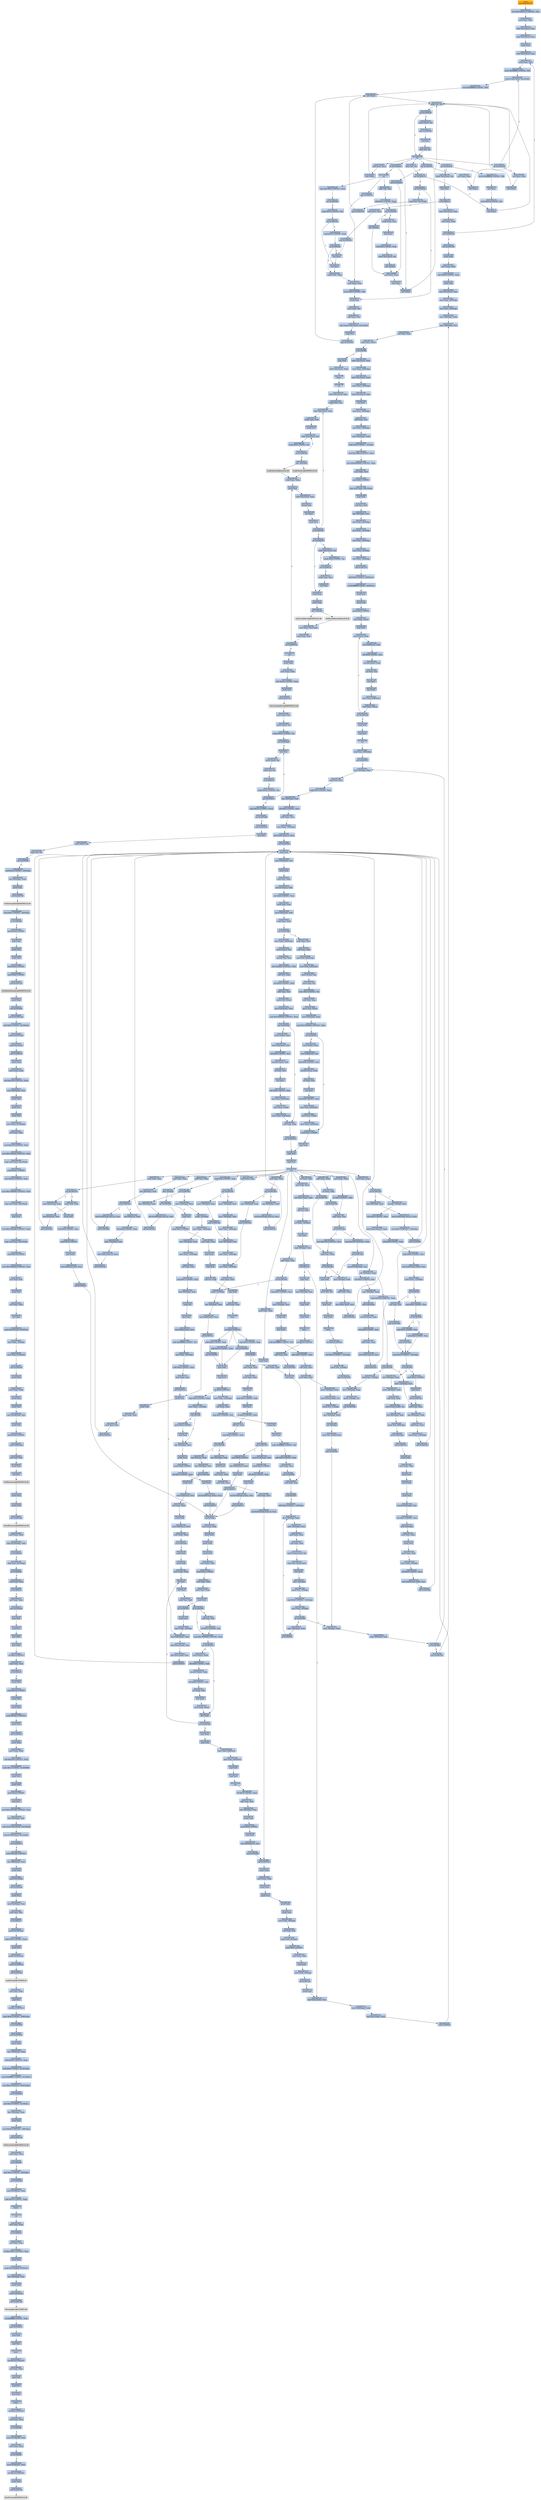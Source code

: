 strict digraph G {
	graph [bgcolor=transparent,
		name=G
	];
	node [color=lightsteelblue,
		fillcolor=lightsteelblue,
		shape=rectangle,
		style=filled
	];
	a0x01087aaajmp_0x01000154	[color=lightgrey,
		fillcolor=orange,
		label="start\njmp 0x01000154"];
	a0x01000154movl_0x104a01cUINT32_esi	[label="0x01000154\nmovl $0x104a01c<UINT32>, %esi"];
	a0x01087aaajmp_0x01000154 -> a0x01000154movl_0x104a01cUINT32_esi	[color="#000000"];
	a0x01000159movl_esi_ebx	[label="0x01000159\nmovl %esi, %ebx"];
	a0x01000154movl_0x104a01cUINT32_esi -> a0x01000159movl_esi_ebx	[color="#000000"];
	a0x0100015blodsl_ds_esi__eax	[label="0x0100015b\nlodsl %ds:(%esi), %eax"];
	a0x01000159movl_esi_ebx -> a0x0100015blodsl_ds_esi__eax	[color="#000000"];
	a0x0100015clodsl_ds_esi__eax	[label="0x0100015c\nlodsl %ds:(%esi), %eax"];
	a0x0100015blodsl_ds_esi__eax -> a0x0100015clodsl_ds_esi__eax	[color="#000000"];
	a0x0100015dpushl_eax	[label="0x0100015d\npushl %eax"];
	a0x0100015clodsl_ds_esi__eax -> a0x0100015dpushl_eax	[color="#000000"];
	a0x0100015elodsl_ds_esi__eax	[label="0x0100015e\nlodsl %ds:(%esi), %eax"];
	a0x0100015dpushl_eax -> a0x0100015elodsl_ds_esi__eax	[color="#000000"];
	a0x0100015fxchgl_eax_edi	[label="0x0100015f\nxchgl %eax, %edi"];
	a0x0100015elodsl_ds_esi__eax -> a0x0100015fxchgl_eax_edi	[color="#000000"];
	a0x01000160movb_0xffffff80UINT8_dl	[label="0x01000160\nmovb $0xffffff80<UINT8>, %dl"];
	a0x0100015fxchgl_eax_edi -> a0x01000160movb_0xffffff80UINT8_dl	[color="#000000"];
	a0x01000162movsb_ds_esi__es_edi_	[label="0x01000162\nmovsb %ds:(%esi), %es:(%edi)"];
	a0x01000160movb_0xffffff80UINT8_dl -> a0x01000162movsb_ds_esi__es_edi_	[color="#000000"];
	a0x01000163movb_0xffffff80UINT8_dh	[label="0x01000163\nmovb $0xffffff80<UINT8>, %dh"];
	a0x01000162movsb_ds_esi__es_edi_ -> a0x01000163movb_0xffffff80UINT8_dh	[color="#000000"];
	a0x01000165call_ebx_	[label="0x01000165\ncall (%ebx)"];
	a0x01000163movb_0xffffff80UINT8_dh -> a0x01000165call_ebx_	[color="#000000"];
	a0x0100012caddb_dl_dl	[label="0x0100012c\naddb %dl, %dl"];
	a0x01000165call_ebx_ -> a0x0100012caddb_dl_dl	[color="#000000"];
	a0x0100012ejne_0x100010b	[label="0x0100012e\njne 0x100010b"];
	a0x0100012caddb_dl_dl -> a0x0100012ejne_0x100010b	[color="#000000"];
	a0x01000130movb_esi__dl	[label="0x01000130\nmovb (%esi), %dl"];
	a0x0100012ejne_0x100010b -> a0x01000130movb_esi__dl	[color="#000000",
		label=F];
	a0x0100010bret	[label="0x0100010b\nret"];
	a0x0100012ejne_0x100010b -> a0x0100010bret	[color="#000000",
		label=T];
	a0x01000132jmp_0x1000108	[label="0x01000132\njmp 0x1000108"];
	a0x01000130movb_esi__dl -> a0x01000132jmp_0x1000108	[color="#000000"];
	a0x01000108incl_esi	[label="0x01000108\nincl %esi"];
	a0x01000132jmp_0x1000108 -> a0x01000108incl_esi	[color="#000000"];
	a0x01000109adcb_dl_dl	[label="0x01000109\nadcb %dl, %dl"];
	a0x01000108incl_esi -> a0x01000109adcb_dl_dl	[color="#000000"];
	a0x01000109adcb_dl_dl -> a0x0100010bret	[color="#000000"];
	a0x01000167jae_0x1000162	[label="0x01000167\njae 0x1000162"];
	a0x0100010bret -> a0x01000167jae_0x1000162	[color="#000000"];
	a0x0100016djae_0x1000185	[label="0x0100016d\njae 0x1000185"];
	a0x0100010bret -> a0x0100016djae_0x1000185	[color="#000000"];
	a0x01000173jae_0x1000196	[label="0x01000173\njae 0x1000196"];
	a0x0100010bret -> a0x01000173jae_0x1000196	[color="#000000"];
	a0x0100017cadcb_al_al	[label="0x0100017c\nadcb %al, %al"];
	a0x0100010bret -> a0x0100017cadcb_al_al	[color="#000000"];
	a0x0104a005adcl_ecx_ecx	[label="0x0104a005\nadcl %ecx, %ecx"];
	a0x0100010bret -> a0x0104a005adcl_ecx_ecx	[color="#000000"];
	a0x0104a009jb_0x0104a003	[label="0x0104a009\njb 0x0104a003"];
	a0x0100010bret -> a0x0104a009jb_0x0104a003	[color="#000000"];
	a0x01000167jae_0x1000162 -> a0x01000162movsb_ds_esi__es_edi_	[color="#000000",
		label=T];
	a0x01000169xorl_ecx_ecx	[label="0x01000169\nxorl %ecx, %ecx"];
	a0x01000167jae_0x1000162 -> a0x01000169xorl_ecx_ecx	[color="#000000",
		label=F];
	a0x0100016bcall_ebx_	[label="0x0100016b\ncall (%ebx)"];
	a0x01000169xorl_ecx_ecx -> a0x0100016bcall_ebx_	[color="#000000"];
	a0x0100016bcall_ebx_ -> a0x0100012caddb_dl_dl	[color="#000000"];
	a0x0100016fxorl_eax_eax	[label="0x0100016f\nxorl %eax, %eax"];
	a0x0100016djae_0x1000185 -> a0x0100016fxorl_eax_eax	[color="#000000",
		label=F];
	a0x01000185call_0x104a000	[label="0x01000185\ncall 0x104a000"];
	a0x0100016djae_0x1000185 -> a0x01000185call_0x104a000	[color="#000000",
		label=T];
	a0x01000171call_ebx_	[label="0x01000171\ncall (%ebx)"];
	a0x0100016fxorl_eax_eax -> a0x01000171call_ebx_	[color="#000000"];
	a0x01000171call_ebx_ -> a0x0100012caddb_dl_dl	[color="#000000"];
	a0x01000175movb_0xffffff80UINT8_dh	[label="0x01000175\nmovb $0xffffff80<UINT8>, %dh"];
	a0x01000173jae_0x1000196 -> a0x01000175movb_0xffffff80UINT8_dh	[color="#000000",
		label=F];
	a0x01000196lodsb_ds_esi__al	[label="0x01000196\nlodsb %ds:(%esi), %al"];
	a0x01000173jae_0x1000196 -> a0x01000196lodsb_ds_esi__al	[color="#000000",
		label=T];
	a0x01000177incl_ecx	[label="0x01000177\nincl %ecx"];
	a0x01000175movb_0xffffff80UINT8_dh -> a0x01000177incl_ecx	[color="#000000"];
	a0x01000178movb_0x10UINT8_al	[label="0x01000178\nmovb $0x10<UINT8>, %al"];
	a0x01000177incl_ecx -> a0x01000178movb_0x10UINT8_al	[color="#000000"];
	a0x0100017acall_ebx_	[label="0x0100017a\ncall (%ebx)"];
	a0x01000178movb_0x10UINT8_al -> a0x0100017acall_ebx_	[color="#000000"];
	a0x0100017acall_ebx_ -> a0x0100012caddb_dl_dl	[color="#000000"];
	a0x0100017ejae_0x100017a	[label="0x0100017e\njae 0x100017a"];
	a0x0100017cadcb_al_al -> a0x0100017ejae_0x100017a	[color="#000000"];
	a0x0100017ejae_0x100017a -> a0x0100017acall_ebx_	[color="#000000",
		label=T];
	a0x01000180jne_0x10001c0	[label="0x01000180\njne 0x10001c0"];
	a0x0100017ejae_0x100017a -> a0x01000180jne_0x10001c0	[color="#000000",
		label=F];
	a0x01000182stosb_al_es_edi_	[label="0x01000182\nstosb %al, %es:(%edi)"];
	a0x01000180jne_0x10001c0 -> a0x01000182stosb_al_es_edi_	[color="#000000",
		label=F];
	a0x010001c0pushl_esi	[label="0x010001c0\npushl %esi"];
	a0x01000180jne_0x10001c0 -> a0x010001c0pushl_esi	[color="#000000",
		label=T];
	a0x01000183jmp_0x1000165	[label="0x01000183\njmp 0x1000165"];
	a0x01000182stosb_al_es_edi_ -> a0x01000183jmp_0x1000165	[color="#000000"];
	a0x01000183jmp_0x1000165 -> a0x01000165call_ebx_	[color="#000000"];
	a0x010001c1movl_edi_esi	[label="0x010001c1\nmovl %edi, %esi"];
	a0x010001c0pushl_esi -> a0x010001c1movl_edi_esi	[color="#000000"];
	a0x010001c3subl_eax_esi	[label="0x010001c3\nsubl %eax, %esi"];
	a0x010001c1movl_edi_esi -> a0x010001c3subl_eax_esi	[color="#000000"];
	a0x010001c5repz_movsb_ds_esi__es_edi_	[label="0x010001c5\nrepz movsb %ds:(%esi), %es:(%edi)"];
	a0x010001c3subl_eax_esi -> a0x010001c5repz_movsb_ds_esi__es_edi_	[color="#000000"];
	a0x010001c7popl_esi	[label="0x010001c7\npopl %esi"];
	a0x010001c5repz_movsb_ds_esi__es_edi_ -> a0x010001c7popl_esi	[color="#000000"];
	a0x010001c8jmp_0x1000165	[label="0x010001c8\njmp 0x1000165"];
	a0x010001c7popl_esi -> a0x010001c8jmp_0x1000165	[color="#000000"];
	a0x010001c8jmp_0x1000165 -> a0x01000165call_ebx_	[color="#000000"];
	a0x01000197shrl_eax	[label="0x01000197\nshrl %eax"];
	a0x01000196lodsb_ds_esi__al -> a0x01000197shrl_eax	[color="#000000"];
	a0x01000199je_0x10001ca	[label="0x01000199\nje 0x10001ca"];
	a0x01000197shrl_eax -> a0x01000199je_0x10001ca	[color="#000000"];
	a0x0100019badcl_ecx_ecx	[label="0x0100019b\nadcl %ecx, %ecx"];
	a0x01000199je_0x10001ca -> a0x0100019badcl_ecx_ecx	[color="#000000",
		label=F];
	a0x010001calodsl_ds_esi__eax	[label="0x010001ca\nlodsl %ds:(%esi), %eax"];
	a0x01000199je_0x10001ca -> a0x010001calodsl_ds_esi__eax	[color="#000000",
		label=T];
	a0x0100019djmp_0x10001b9	[label="0x0100019d\njmp 0x10001b9"];
	a0x0100019badcl_ecx_ecx -> a0x0100019djmp_0x10001b9	[color="#000000"];
	a0x010001b9incl_ecx	[label="0x010001b9\nincl %ecx"];
	a0x0100019djmp_0x10001b9 -> a0x010001b9incl_ecx	[color="#000000"];
	a0x010001baincl_ecx	[label="0x010001ba\nincl %ecx"];
	a0x010001b9incl_ecx -> a0x010001baincl_ecx	[color="#000000"];
	a0x010001bbxchgl_eax_ebp	[label="0x010001bb\nxchgl %eax, %ebp"];
	a0x010001baincl_ecx -> a0x010001bbxchgl_eax_ebp	[color="#000000"];
	a0x010001bcmovl_ebp_eax	[label="0x010001bc\nmovl %ebp, %eax"];
	a0x010001bbxchgl_eax_ebp -> a0x010001bcmovl_ebp_eax	[color="#000000"];
	a0x010001bemovb_0x0UINT8_dh	[label="0x010001be\nmovb $0x0<UINT8>, %dh"];
	a0x010001bcmovl_ebp_eax -> a0x010001bemovb_0x0UINT8_dh	[color="#000000"];
	a0x010001bemovb_0x0UINT8_dh -> a0x010001c0pushl_esi	[color="#000000"];
	a0x0104a000xorl_ecx_ecx	[label="0x0104a000\nxorl %ecx, %ecx"];
	a0x01000185call_0x104a000 -> a0x0104a000xorl_ecx_ecx	[color="#000000"];
	a0x0104a002incl_ecx	[label="0x0104a002\nincl %ecx"];
	a0x0104a000xorl_ecx_ecx -> a0x0104a002incl_ecx	[color="#000000"];
	a0x0104a003call_ebx_	[label="0x0104a003\ncall (%ebx)"];
	a0x0104a002incl_ecx -> a0x0104a003call_ebx_	[color="#000000"];
	a0x0104a003call_ebx_ -> a0x0100012caddb_dl_dl	[color="#000000"];
	a0x0104a007call_ebx_	[label="0x0104a007\ncall (%ebx)"];
	a0x0104a005adcl_ecx_ecx -> a0x0104a007call_ebx_	[color="#000000"];
	a0x0104a007call_ebx_ -> a0x0100012caddb_dl_dl	[color="#000000"];
	a0x0104a009jb_0x0104a003 -> a0x0104a003call_ebx_	[color="#000000",
		label=T];
	a0x0104a00bret	[label="0x0104a00b\nret"];
	a0x0104a009jb_0x0104a003 -> a0x0104a00bret	[color="#000000",
		label=F];
	a0x0100018aaddb_dh_dh	[label="0x0100018a\naddb %dh, %dh"];
	a0x0104a00bret -> a0x0100018aaddb_dh_dh	[color="#000000"];
	a0x010001a8cmpl_0x7d00UINT32_eax	[label="0x010001a8\ncmpl $0x7d00<UINT32>, %eax"];
	a0x0104a00bret -> a0x010001a8cmpl_0x7d00UINT32_eax	[color="#000000"];
	a0x01000194jmp_0x10001bc	[label="0x01000194\njmp 0x10001bc"];
	a0x0104a00bret -> a0x01000194jmp_0x10001bc	[color="#000000"];
	a0x0100018csbbl_0x1UINT8_ecx	[label="0x0100018c\nsbbl $0x1<UINT8>, %ecx"];
	a0x0100018aaddb_dh_dh -> a0x0100018csbbl_0x1UINT8_ecx	[color="#000000"];
	a0x0100018fjne_0x100019f	[label="0x0100018f\njne 0x100019f"];
	a0x0100018csbbl_0x1UINT8_ecx -> a0x0100018fjne_0x100019f	[color="#000000"];
	a0x0100019fxchgl_eax_ecx	[label="0x0100019f\nxchgl %eax, %ecx"];
	a0x0100018fjne_0x100019f -> a0x0100019fxchgl_eax_ecx	[color="#000000",
		label=T];
	a0x01000191call__4ebx_	[label="0x01000191\ncall -4(%ebx)"];
	a0x0100018fjne_0x100019f -> a0x01000191call__4ebx_	[color="#000000",
		label=F];
	a0x010001a0decl_eax	[label="0x010001a0\ndecl %eax"];
	a0x0100019fxchgl_eax_ecx -> a0x010001a0decl_eax	[color="#000000"];
	a0x010001a1shll_0x8UINT8_eax	[label="0x010001a1\nshll $0x8<UINT8>, %eax"];
	a0x010001a0decl_eax -> a0x010001a1shll_0x8UINT8_eax	[color="#000000"];
	a0x010001a4lodsb_ds_esi__al	[label="0x010001a4\nlodsb %ds:(%esi), %al"];
	a0x010001a1shll_0x8UINT8_eax -> a0x010001a4lodsb_ds_esi__al	[color="#000000"];
	a0x010001a5call__4ebx_	[label="0x010001a5\ncall -4(%ebx)"];
	a0x010001a4lodsb_ds_esi__al -> a0x010001a5call__4ebx_	[color="#000000"];
	a0x010001a5call__4ebx_ -> a0x0104a000xorl_ecx_ecx	[color="#000000"];
	a0x010001adjae_0x10001b9	[label="0x010001ad\njae 0x10001b9"];
	a0x010001a8cmpl_0x7d00UINT32_eax -> a0x010001adjae_0x10001b9	[color="#000000"];
	a0x010001afcmpb_0x5UINT8_ah	[label="0x010001af\ncmpb $0x5<UINT8>, %ah"];
	a0x010001adjae_0x10001b9 -> a0x010001afcmpb_0x5UINT8_ah	[color="#000000",
		label=F];
	a0x010001b2jae_0x10001ba	[label="0x010001b2\njae 0x10001ba"];
	a0x010001afcmpb_0x5UINT8_ah -> a0x010001b2jae_0x10001ba	[color="#000000"];
	a0x010001b2jae_0x10001ba -> a0x010001baincl_ecx	[color="#000000",
		label=T];
	a0x010001b4cmpl_0x7fUINT8_eax	[label="0x010001b4\ncmpl $0x7f<UINT8>, %eax"];
	a0x010001b2jae_0x10001ba -> a0x010001b4cmpl_0x7fUINT8_eax	[color="#000000",
		label=F];
	a0x010001b7ja_0x10001bb	[label="0x010001b7\nja 0x10001bb"];
	a0x010001b4cmpl_0x7fUINT8_eax -> a0x010001b7ja_0x10001bb	[color="#000000"];
	a0x010001b7ja_0x10001bb -> a0x010001b9incl_ecx	[color="#000000",
		label=F];
	a0x010001b7ja_0x10001bb -> a0x010001bbxchgl_eax_ebp	[color="#000000",
		label=T];
	a0x01000191call__4ebx_ -> a0x0104a000xorl_ecx_ecx	[color="#000000"];
	a0x01000194jmp_0x10001bc -> a0x010001bcmovl_ebp_eax	[color="#000000"];
	a0x010001cbtestl_eax_eax	[label="0x010001cb\ntestl %eax, %eax"];
	a0x010001calodsl_ds_esi__eax -> a0x010001cbtestl_eax_eax	[color="#000000"];
	a0x010001cdjne_0x100015f	[label="0x010001cd\njne 0x100015f"];
	a0x010001cbtestl_eax_eax -> a0x010001cdjne_0x100015f	[color="#000000"];
	a0x010001cdjne_0x100015f -> a0x0100015fxchgl_eax_edi	[color="#000000",
		label=T];
	a0x010001cfcall_0x1087d26	[label="0x010001cf\ncall 0x1087d26"];
	a0x010001cdjne_0x100015f -> a0x010001cfcall_0x1087d26	[color="#000000",
		label=F];
	a0x01087d26pushl_ebp	[label="0x01087d26\npushl %ebp"];
	a0x010001cfcall_0x1087d26 -> a0x01087d26pushl_ebp	[color="#000000"];
	a0x01087d27movl_esp_ebp	[label="0x01087d27\nmovl %esp, %ebp"];
	a0x01087d26pushl_ebp -> a0x01087d27movl_esp_ebp	[color="#000000"];
	a0x01087d29subl_0x40UINT8_esp	[label="0x01087d29\nsubl $0x40<UINT8>, %esp"];
	a0x01087d27movl_esp_ebp -> a0x01087d29subl_0x40UINT8_esp	[color="#000000"];
	a0x01087d2cpushl_ebx	[label="0x01087d2c\npushl %ebx"];
	a0x01087d29subl_0x40UINT8_esp -> a0x01087d2cpushl_ebx	[color="#000000"];
	a0x01087d2dlodsl_ds_esi__eax	[label="0x01087d2d\nlodsl %ds:(%esi), %eax"];
	a0x01087d2cpushl_ebx -> a0x01087d2dlodsl_ds_esi__eax	[color="#000000"];
	a0x01087d2emovl_eax__40ebp_	[label="0x01087d2e\nmovl %eax, -40(%ebp)"];
	a0x01087d2dlodsl_ds_esi__eax -> a0x01087d2emovl_eax__40ebp_	[color="#000000"];
	a0x01087d31movl_esi__28ebp_	[label="0x01087d31\nmovl %esi, -28(%ebp)"];
	a0x01087d2emovl_eax__40ebp_ -> a0x01087d31movl_esi__28ebp_	[color="#000000"];
	a0x01087d34movl__40ebp__ebx	[label="0x01087d34\nmovl -40(%ebp), %ebx"];
	a0x01087d31movl_esi__28ebp_ -> a0x01087d34movl__40ebp__ebx	[color="#000000"];
	a0x01087d37movl__28ebp__esi	[label="0x01087d37\nmovl -28(%ebp), %esi"];
	a0x01087d34movl__40ebp__ebx -> a0x01087d37movl__28ebp__esi	[color="#000000"];
	a0x01087d3axorl_eax_eax	[label="0x01087d3a\nxorl %eax, %eax"];
	a0x01087d37movl__28ebp__esi -> a0x01087d3axorl_eax_eax	[color="#000000"];
	a0x01087d3ccmpl_eax_esi_	[label="0x01087d3c\ncmpl %eax, (%esi)"];
	a0x01087d3axorl_eax_eax -> a0x01087d3ccmpl_eax_esi_	[color="#000000"];
	a0x01087d3eje_0x1087ff6	[label="0x01087d3e\nje 0x1087ff6"];
	a0x01087d3ccmpl_eax_esi_ -> a0x01087d3eje_0x1087ff6	[color="#000000"];
	a0x01087d44lodsl_ds_esi__eax	[label="0x01087d44\nlodsl %ds:(%esi), %eax"];
	a0x01087d3eje_0x1087ff6 -> a0x01087d44lodsl_ds_esi__eax	[color="#000000",
		label=F];
	a0x01087ff6popl_ebx	[label="0x01087ff6\npopl %ebx"];
	a0x01087d3eje_0x1087ff6 -> a0x01087ff6popl_ebx	[color="#000000",
		label=T];
	a0x01087d45movl_eax__40ebp_	[label="0x01087d45\nmovl %eax, -40(%ebp)"];
	a0x01087d44lodsl_ds_esi__eax -> a0x01087d45movl_eax__40ebp_	[color="#000000"];
	a0x01087d48lodsl_ds_esi__eax	[label="0x01087d48\nlodsl %ds:(%esi), %eax"];
	a0x01087d45movl_eax__40ebp_ -> a0x01087d48lodsl_ds_esi__eax	[color="#000000"];
	a0x01087d49movl_eax__24ebp_	[label="0x01087d49\nmovl %eax, -24(%ebp)"];
	a0x01087d48lodsl_ds_esi__eax -> a0x01087d49movl_eax__24ebp_	[color="#000000"];
	a0x01087d4clodsl_ds_esi__eax	[label="0x01087d4c\nlodsl %ds:(%esi), %eax"];
	a0x01087d49movl_eax__24ebp_ -> a0x01087d4clodsl_ds_esi__eax	[color="#000000"];
	a0x01087d4dincl_esi	[label="0x01087d4d\nincl %esi"];
	a0x01087d4clodsl_ds_esi__eax -> a0x01087d4dincl_esi	[color="#000000"];
	a0x01087d4emovl_esi__44ebp_	[label="0x01087d4e\nmovl %esi, -44(%ebp)"];
	a0x01087d4dincl_esi -> a0x01087d4emovl_esi__44ebp_	[color="#000000"];
	a0x01087d51addl_eax_esi	[label="0x01087d51\naddl %eax, %esi"];
	a0x01087d4emovl_esi__44ebp_ -> a0x01087d51addl_eax_esi	[color="#000000"];
	a0x01087d53movl_esi__28ebp_	[label="0x01087d53\nmovl %esi, -28(%ebp)"];
	a0x01087d51addl_eax_esi -> a0x01087d53movl_esi__28ebp_	[color="#000000"];
	a0x01087d56movl__44ebp__edx	[label="0x01087d56\nmovl -44(%ebp), %edx"];
	a0x01087d53movl_esi__28ebp_ -> a0x01087d56movl__44ebp__edx	[color="#000000"];
	a0x01087d59andb_0x0UINT8__1ebp_	[label="0x01087d59\nandb $0x0<UINT8>, -1(%ebp)"];
	a0x01087d56movl__44ebp__edx -> a0x01087d59andb_0x0UINT8__1ebp_	[color="#000000"];
	a0x01087d5dmovl_0x1b9bUINT32_ecx	[label="0x01087d5d\nmovl $0x1b9b<UINT32>, %ecx"];
	a0x01087d59andb_0x0UINT8__1ebp_ -> a0x01087d5dmovl_0x1b9bUINT32_ecx	[color="#000000"];
	a0x01087d62movl_0x4000400UINT32_eax	[label="0x01087d62\nmovl $0x4000400<UINT32>, %eax"];
	a0x01087d5dmovl_0x1b9bUINT32_ecx -> a0x01087d62movl_0x4000400UINT32_eax	[color="#000000"];
	a0x01087d67movl_ebx_edi	[label="0x01087d67\nmovl %ebx, %edi"];
	a0x01087d62movl_0x4000400UINT32_eax -> a0x01087d67movl_ebx_edi	[color="#000000"];
	a0x01087d69pushl_0x1UINT8	[label="0x01087d69\npushl $0x1<UINT8>"];
	a0x01087d67movl_ebx_edi -> a0x01087d69pushl_0x1UINT8	[color="#000000"];
	a0x01087d6brepz_stosl_eax_es_edi_	[label="0x01087d6b\nrepz stosl %eax, %es:(%edi)"];
	a0x01087d69pushl_0x1UINT8 -> a0x01087d6brepz_stosl_eax_es_edi_	[color="#000000"];
	a0x01087d6dpopl_edi	[label="0x01087d6d\npopl %edi"];
	a0x01087d6brepz_stosl_eax_es_edi_ -> a0x01087d6dpopl_edi	[color="#000000"];
	a0x01087d6exorl_esi_esi	[label="0x01087d6e\nxorl %esi, %esi"];
	a0x01087d6dpopl_edi -> a0x01087d6exorl_esi_esi	[color="#000000"];
	a0x01087d70leal__64ebp__ecx	[label="0x01087d70\nleal -64(%ebp), %ecx"];
	a0x01087d6exorl_esi_esi -> a0x01087d70leal__64ebp__ecx	[color="#000000"];
	a0x01087d73movl_edi__20ebp_	[label="0x01087d73\nmovl %edi, -20(%ebp)"];
	a0x01087d70leal__64ebp__ecx -> a0x01087d73movl_edi__20ebp_	[color="#000000"];
	a0x01087d76movl_edi__16ebp_	[label="0x01087d76\nmovl %edi, -16(%ebp)"];
	a0x01087d73movl_edi__20ebp_ -> a0x01087d76movl_edi__16ebp_	[color="#000000"];
	a0x01087d79movl_edi__36ebp_	[label="0x01087d79\nmovl %edi, -36(%ebp)"];
	a0x01087d76movl_edi__16ebp_ -> a0x01087d79movl_edi__36ebp_	[color="#000000"];
	a0x01087d7cmovl_esi__8ebp_	[label="0x01087d7c\nmovl %esi, -8(%ebp)"];
	a0x01087d79movl_edi__36ebp_ -> a0x01087d7cmovl_esi__8ebp_	[color="#000000"];
	a0x01087d7fmovl_esi__32ebp_	[label="0x01087d7f\nmovl %esi, -32(%ebp)"];
	a0x01087d7cmovl_esi__8ebp_ -> a0x01087d7fmovl_esi__32ebp_	[color="#000000"];
	a0x01087d82call_0x1087ac3	[label="0x01087d82\ncall 0x1087ac3"];
	a0x01087d7fmovl_esi__32ebp_ -> a0x01087d82call_0x1087ac3	[color="#000000"];
	a0x01087ac3andl_0x0UINT8_0x8ecx_	[label="0x01087ac3\nandl $0x0<UINT8>, 0x8(%ecx)"];
	a0x01087d82call_0x1087ac3 -> a0x01087ac3andl_0x0UINT8_0x8ecx_	[color="#000000"];
	a0x01087ac7orl_0xffffffffUINT8_0x4ecx_	[label="0x01087ac7\norl $0xffffffff<UINT8>, 0x4(%ecx)"];
	a0x01087ac3andl_0x0UINT8_0x8ecx_ -> a0x01087ac7orl_0xffffffffUINT8_0x4ecx_	[color="#000000"];
	a0x01087acbpushl_esi	[label="0x01087acb\npushl %esi"];
	a0x01087ac7orl_0xffffffffUINT8_0x4ecx_ -> a0x01087acbpushl_esi	[color="#000000"];
	a0x01087accpushl_edi	[label="0x01087acc\npushl %edi"];
	a0x01087acbpushl_esi -> a0x01087accpushl_edi	[color="#000000"];
	a0x01087acdpushl_0x5UINT8	[label="0x01087acd\npushl $0x5<UINT8>"];
	a0x01087accpushl_edi -> a0x01087acdpushl_0x5UINT8	[color="#000000"];
	a0x01087acfmovl_edx_ecx_	[label="0x01087acf\nmovl %edx, (%ecx)"];
	a0x01087acdpushl_0x5UINT8 -> a0x01087acfmovl_edx_ecx_	[color="#000000"];
	a0x01087ad1popl_edx	[label="0x01087ad1\npopl %edx"];
	a0x01087acfmovl_edx_ecx_ -> a0x01087ad1popl_edx	[color="#000000"];
	a0x01087ad2movl_ecx__eax	[label="0x01087ad2\nmovl (%ecx), %eax"];
	a0x01087ad1popl_edx -> a0x01087ad2movl_ecx__eax	[color="#000000"];
	a0x01087ad4movl_0x8ecx__esi	[label="0x01087ad4\nmovl 0x8(%ecx), %esi"];
	a0x01087ad2movl_ecx__eax -> a0x01087ad4movl_0x8ecx__esi	[color="#000000"];
	a0x01087ad7shll_0x8UINT8_esi	[label="0x01087ad7\nshll $0x8<UINT8>, %esi"];
	a0x01087ad4movl_0x8ecx__esi -> a0x01087ad7shll_0x8UINT8_esi	[color="#000000"];
	a0x01087adamovzbl_eax__edi	[label="0x01087ada\nmovzbl (%eax), %edi"];
	a0x01087ad7shll_0x8UINT8_esi -> a0x01087adamovzbl_eax__edi	[color="#000000"];
	a0x01087addorl_edi_esi	[label="0x01087add\norl %edi, %esi"];
	a0x01087adamovzbl_eax__edi -> a0x01087addorl_edi_esi	[color="#000000"];
	a0x01087adfincl_eax	[label="0x01087adf\nincl %eax"];
	a0x01087addorl_edi_esi -> a0x01087adfincl_eax	[color="#000000"];
	a0x01087ae0decl_edx	[label="0x01087ae0\ndecl %edx"];
	a0x01087adfincl_eax -> a0x01087ae0decl_edx	[color="#000000"];
	a0x01087ae1movl_esi_0x8ecx_	[label="0x01087ae1\nmovl %esi, 0x8(%ecx)"];
	a0x01087ae0decl_edx -> a0x01087ae1movl_esi_0x8ecx_	[color="#000000"];
	a0x01087ae4movl_eax_ecx_	[label="0x01087ae4\nmovl %eax, (%ecx)"];
	a0x01087ae1movl_esi_0x8ecx_ -> a0x01087ae4movl_eax_ecx_	[color="#000000"];
	a0x01087ae6jne_0x1087ad2	[label="0x01087ae6\njne 0x1087ad2"];
	a0x01087ae4movl_eax_ecx_ -> a0x01087ae6jne_0x1087ad2	[color="#000000"];
	a0x01087ae6jne_0x1087ad2 -> a0x01087ad2movl_ecx__eax	[color="#000000",
		label=T];
	a0x01087ae8popl_edi	[label="0x01087ae8\npopl %edi"];
	a0x01087ae6jne_0x1087ad2 -> a0x01087ae8popl_edi	[color="#000000",
		label=F];
	a0x01087ae9popl_esi	[label="0x01087ae9\npopl %esi"];
	a0x01087ae8popl_edi -> a0x01087ae9popl_esi	[color="#000000"];
	a0x01087aearet	[label="0x01087aea\nret"];
	a0x01087ae9popl_esi -> a0x01087aearet	[color="#000000"];
	a0x01087d87cmpl_esi__40ebp_	[label="0x01087d87\ncmpl %esi, -40(%ebp)"];
	a0x01087aearet -> a0x01087d87cmpl_esi__40ebp_	[color="#000000"];
	a0x01087d8ajbe_0x1087d37	[label="0x01087d8a\njbe 0x1087d37"];
	a0x01087d87cmpl_esi__40ebp_ -> a0x01087d8ajbe_0x1087d37	[color="#000000"];
	a0x01087d8cmovl__8ebp__eax	[label="0x01087d8c\nmovl -8(%ebp), %eax"];
	a0x01087d8ajbe_0x1087d37 -> a0x01087d8cmovl__8ebp__eax	[color="#000000",
		label=F];
	a0x01087d8fmovl_esi_ecx	[label="0x01087d8f\nmovl %esi, %ecx"];
	a0x01087d8cmovl__8ebp__eax -> a0x01087d8fmovl_esi_ecx	[color="#000000"];
	a0x01087d91andl_0x3UINT8_eax	[label="0x01087d91\nandl $0x3<UINT8>, %eax"];
	a0x01087d8fmovl_esi_ecx -> a0x01087d91andl_0x3UINT8_eax	[color="#000000"];
	a0x01087d94leal__64ebp__edx	[label="0x01087d94\nleal -64(%ebp), %edx"];
	a0x01087d91andl_0x3UINT8_eax -> a0x01087d94leal__64ebp__edx	[color="#000000"];
	a0x01087d97shll_0x4UINT8_ecx	[label="0x01087d97\nshll $0x4<UINT8>, %ecx"];
	a0x01087d94leal__64ebp__edx -> a0x01087d97shll_0x4UINT8_ecx	[color="#000000"];
	a0x01087d9aaddl_eax_ecx	[label="0x01087d9a\naddl %eax, %ecx"];
	a0x01087d97shll_0x4UINT8_ecx -> a0x01087d9aaddl_eax_ecx	[color="#000000"];
	a0x01087d9cmovl_eax__12ebp_	[label="0x01087d9c\nmovl %eax, -12(%ebp)"];
	a0x01087d9aaddl_eax_ecx -> a0x01087d9cmovl_eax__12ebp_	[color="#000000"];
	a0x01087d9fleal_ebxecx2__ecx	[label="0x01087d9f\nleal (%ebx,%ecx,2), %ecx"];
	a0x01087d9cmovl_eax__12ebp_ -> a0x01087d9fleal_ebxecx2__ecx	[color="#000000"];
	a0x01087da2call_0x1087b2f	[label="0x01087da2\ncall 0x1087b2f"];
	a0x01087d9fleal_ebxecx2__ecx -> a0x01087da2call_0x1087b2f	[color="#000000"];
	a0x01087b2fpushl_esi	[label="0x01087b2f\npushl %esi"];
	a0x01087da2call_0x1087b2f -> a0x01087b2fpushl_esi	[color="#000000"];
	a0x01087b30movl_0x4edx__esi	[label="0x01087b30\nmovl 0x4(%edx), %esi"];
	a0x01087b2fpushl_esi -> a0x01087b30movl_0x4edx__esi	[color="#000000"];
	a0x01087b33pushl_edi	[label="0x01087b33\npushl %edi"];
	a0x01087b30movl_0x4edx__esi -> a0x01087b33pushl_edi	[color="#000000"];
	a0x01087b34movl_esi_eax	[label="0x01087b34\nmovl %esi, %eax"];
	a0x01087b33pushl_edi -> a0x01087b34movl_esi_eax	[color="#000000"];
	a0x01087b36movzwl_ecx__edi	[label="0x01087b36\nmovzwl (%ecx), %edi"];
	a0x01087b34movl_esi_eax -> a0x01087b36movzwl_ecx__edi	[color="#000000"];
	a0x01087b39shrl_0xbUINT8_eax	[label="0x01087b39\nshrl $0xb<UINT8>, %eax"];
	a0x01087b36movzwl_ecx__edi -> a0x01087b39shrl_0xbUINT8_eax	[color="#000000"];
	a0x01087b3cimull_edi_eax	[label="0x01087b3c\nimull %edi, %eax"];
	a0x01087b39shrl_0xbUINT8_eax -> a0x01087b3cimull_edi_eax	[color="#000000"];
	a0x01087b3fmovl_0x8edx__edi	[label="0x01087b3f\nmovl 0x8(%edx), %edi"];
	a0x01087b3cimull_edi_eax -> a0x01087b3fmovl_0x8edx__edi	[color="#000000"];
	a0x01087b42cmpl_eax_edi	[label="0x01087b42\ncmpl %eax, %edi"];
	a0x01087b3fmovl_0x8edx__edi -> a0x01087b42cmpl_eax_edi	[color="#000000"];
	a0x01087b44jae_0x1087b85	[label="0x01087b44\njae 0x1087b85"];
	a0x01087b42cmpl_eax_edi -> a0x01087b44jae_0x1087b85	[color="#000000"];
	a0x01087b46movl_eax_0x4edx_	[label="0x01087b46\nmovl %eax, 0x4(%edx)"];
	a0x01087b44jae_0x1087b85 -> a0x01087b46movl_eax_0x4edx_	[color="#000000",
		label=F];
	a0x01087b85subl_eax_esi	[label="0x01087b85\nsubl %eax, %esi"];
	a0x01087b44jae_0x1087b85 -> a0x01087b85subl_eax_esi	[color="#000000",
		label=T];
	a0x01087b49movw_ecx__ax	[label="0x01087b49\nmovw (%ecx), %ax"];
	a0x01087b46movl_eax_0x4edx_ -> a0x01087b49movw_ecx__ax	[color="#000000"];
	a0x01087b4cmovzwl_ax_esi	[label="0x01087b4c\nmovzwl %ax, %esi"];
	a0x01087b49movw_ecx__ax -> a0x01087b4cmovzwl_ax_esi	[color="#000000"];
	a0x01087b4fmovl_0x800UINT32_edi	[label="0x01087b4f\nmovl $0x800<UINT32>, %edi"];
	a0x01087b4cmovzwl_ax_esi -> a0x01087b4fmovl_0x800UINT32_edi	[color="#000000"];
	a0x01087b54subl_esi_edi	[label="0x01087b54\nsubl %esi, %edi"];
	a0x01087b4fmovl_0x800UINT32_edi -> a0x01087b54subl_esi_edi	[color="#000000"];
	a0x01087b56sarl_0x5UINT8_edi	[label="0x01087b56\nsarl $0x5<UINT8>, %edi"];
	a0x01087b54subl_esi_edi -> a0x01087b56sarl_0x5UINT8_edi	[color="#000000"];
	a0x01087b59addl_eax_edi	[label="0x01087b59\naddl %eax, %edi"];
	a0x01087b56sarl_0x5UINT8_edi -> a0x01087b59addl_eax_edi	[color="#000000"];
	a0x01087b5bmovw_di_ecx_	[label="0x01087b5b\nmovw %di, (%ecx)"];
	a0x01087b59addl_eax_edi -> a0x01087b5bmovw_di_ecx_	[color="#000000"];
	a0x01087b5emovl_0x4edx__eax	[label="0x01087b5e\nmovl 0x4(%edx), %eax"];
	a0x01087b5bmovw_di_ecx_ -> a0x01087b5emovl_0x4edx__eax	[color="#000000"];
	a0x01087b61cmpl_0x1000000UINT32_eax	[label="0x01087b61\ncmpl $0x1000000<UINT32>, %eax"];
	a0x01087b5emovl_0x4edx__eax -> a0x01087b61cmpl_0x1000000UINT32_eax	[color="#000000"];
	a0x01087b66jae_0x1087b81	[label="0x01087b66\njae 0x1087b81"];
	a0x01087b61cmpl_0x1000000UINT32_eax -> a0x01087b66jae_0x1087b81	[color="#000000"];
	a0x01087b81xorl_eax_eax	[label="0x01087b81\nxorl %eax, %eax"];
	a0x01087b66jae_0x1087b81 -> a0x01087b81xorl_eax_eax	[color="#000000",
		label=T];
	a0x01087b68movl_edx__ecx	[label="0x01087b68\nmovl (%edx), %ecx"];
	a0x01087b66jae_0x1087b81 -> a0x01087b68movl_edx__ecx	[color="#000000",
		label=F];
	a0x01087b83jmp_0x1087bc4	[label="0x01087b83\njmp 0x1087bc4"];
	a0x01087b81xorl_eax_eax -> a0x01087b83jmp_0x1087bc4	[color="#000000"];
	a0x01087bc4popl_edi	[label="0x01087bc4\npopl %edi"];
	a0x01087b83jmp_0x1087bc4 -> a0x01087bc4popl_edi	[color="#000000"];
	a0x01087bc5popl_esi	[label="0x01087bc5\npopl %esi"];
	a0x01087bc4popl_edi -> a0x01087bc5popl_esi	[color="#000000"];
	a0x01087bc6ret	[label="0x01087bc6\nret"];
	a0x01087bc5popl_esi -> a0x01087bc6ret	[color="#000000"];
	a0x01087da7testl_eax_eax	[label="0x01087da7\ntestl %eax, %eax"];
	a0x01087bc6ret -> a0x01087da7testl_eax_eax	[color="#000000"];
	a0x01087e1borl__52ebp__eax	[label="0x01087e1b\norl -52(%ebp), %eax"];
	a0x01087bc6ret -> a0x01087e1borl__52ebp__eax	[color="#000000"];
	a0x01087e46cmpl_0x1UINT8_eax	[label="0x01087e46\ncmpl $0x1<UINT8>, %eax"];
	a0x01087bc6ret -> a0x01087e46cmpl_0x1UINT8_eax	[color="#000000"];
	a0x01087e5etestl_eax_eax	[label="0x01087e5e\ntestl %eax, %eax"];
	a0x01087bc6ret -> a0x01087e5etestl_eax_eax	[color="#000000"];
	a0x01087e76testl_eax_eax	[label="0x01087e76\ntestl %eax, %eax"];
	a0x01087bc6ret -> a0x01087e76testl_eax_eax	[color="#000000"];
	a0x01087ccctestl_eax_eax	[label="0x01087ccc\ntestl %eax, %eax"];
	a0x01087bc6ret -> a0x01087ccctestl_eax_eax	[color="#000000"];
	a0x01087cf0testl_eax_eax	[label="0x01087cf0\ntestl %eax, %eax"];
	a0x01087bc6ret -> a0x01087cf0testl_eax_eax	[color="#000000"];
	a0x01087beaaddl_esi_eax	[label="0x01087bea\naddl %esi, %eax"];
	a0x01087bc6ret -> a0x01087beaaddl_esi_eax	[color="#000000"];
	a0x01087c6amovl_eax_ebx	[label="0x01087c6a\nmovl %eax, %ebx"];
	a0x01087bc6ret -> a0x01087c6amovl_eax_ebx	[color="#000000"];
	a0x01087c98addl_ebx_ebx	[label="0x01087c98\naddl %ebx, %ebx"];
	a0x01087bc6ret -> a0x01087c98addl_ebx_ebx	[color="#000000"];
	a0x01087cb4orl_eax_ebx	[label="0x01087cb4\norl %eax, %ebx"];
	a0x01087bc6ret -> a0x01087cb4orl_eax_ebx	[color="#000000"];
	a0x01087c29movl_edi_ecx	[label="0x01087c29\nmovl %edi, %ecx"];
	a0x01087bc6ret -> a0x01087c29movl_edi_ecx	[color="#000000"];
	a0x01087eb0testl_eax_eax	[label="0x01087eb0\ntestl %eax, %eax"];
	a0x01087bc6ret -> a0x01087eb0testl_eax_eax	[color="#000000"];
	a0x01087ec8testl_eax_eax	[label="0x01087ec8\ntestl %eax, %eax"];
	a0x01087bc6ret -> a0x01087ec8testl_eax_eax	[color="#000000"];
	a0x01087da9jne_0x1087e30	[label="0x01087da9\njne 0x1087e30"];
	a0x01087da7testl_eax_eax -> a0x01087da9jne_0x1087e30	[color="#000000"];
	a0x01087dafmovzbl__1ebp__eax	[label="0x01087daf\nmovzbl -1(%ebp), %eax"];
	a0x01087da9jne_0x1087e30 -> a0x01087dafmovzbl__1ebp__eax	[color="#000000",
		label=F];
	a0x01087e30leal__64ebp__edx	[label="0x01087e30\nleal -64(%ebp), %edx"];
	a0x01087da9jne_0x1087e30 -> a0x01087e30leal__64ebp__edx	[color="#000000",
		label=T];
	a0x01087db3shrl_0x4UINT8_eax	[label="0x01087db3\nshrl $0x4<UINT8>, %eax"];
	a0x01087dafmovzbl__1ebp__eax -> a0x01087db3shrl_0x4UINT8_eax	[color="#000000"];
	a0x01087db6leal_eaxeax2__eax	[label="0x01087db6\nleal (%eax,%eax,2), %eax"];
	a0x01087db3shrl_0x4UINT8_eax -> a0x01087db6leal_eaxeax2__eax	[color="#000000"];
	a0x01087db9shll_0x9UINT8_eax	[label="0x01087db9\nshll $0x9<UINT8>, %eax"];
	a0x01087db6leal_eaxeax2__eax -> a0x01087db9shll_0x9UINT8_eax	[color="#000000"];
	a0x01087dbccmpl_0x4UINT8_esi	[label="0x01087dbc\ncmpl $0x4<UINT8>, %esi"];
	a0x01087db9shll_0x9UINT8_eax -> a0x01087dbccmpl_0x4UINT8_esi	[color="#000000"];
	a0x01087dbfleal_0xe6ceaxebx__ecx	[label="0x01087dbf\nleal 0xe6c(%eax,%ebx), %ecx"];
	a0x01087dbccmpl_0x4UINT8_esi -> a0x01087dbfleal_0xe6ceaxebx__ecx	[color="#000000"];
	a0x01087dc6movl_ecx__12ebp_	[label="0x01087dc6\nmovl %ecx, -12(%ebp)"];
	a0x01087dbfleal_0xe6ceaxebx__ecx -> a0x01087dc6movl_ecx__12ebp_	[color="#000000"];
	a0x01087dc9jnl_0x1087dcf	[label="0x01087dc9\njnl 0x1087dcf"];
	a0x01087dc6movl_ecx__12ebp_ -> a0x01087dc9jnl_0x1087dcf	[color="#000000"];
	a0x01087dcbxorl_esi_esi	[label="0x01087dcb\nxorl %esi, %esi"];
	a0x01087dc9jnl_0x1087dcf -> a0x01087dcbxorl_esi_esi	[color="#000000",
		label=F];
	a0x01087dcfcmpl_0xaUINT8_esi	[label="0x01087dcf\ncmpl $0xa<UINT8>, %esi"];
	a0x01087dc9jnl_0x1087dcf -> a0x01087dcfcmpl_0xaUINT8_esi	[color="#000000",
		label=T];
	a0x01087dcdjmp_0x1087ddc	[label="0x01087dcd\njmp 0x1087ddc"];
	a0x01087dcbxorl_esi_esi -> a0x01087dcdjmp_0x1087ddc	[color="#000000"];
	a0x01087ddccmpl_0x0UINT8__32ebp_	[label="0x01087ddc\ncmpl $0x0<UINT8>, -32(%ebp)"];
	a0x01087dcdjmp_0x1087ddc -> a0x01087ddccmpl_0x0UINT8__32ebp_	[color="#000000"];
	a0x01087de0je_0x1087e04	[label="0x01087de0\nje 0x1087e04"];
	a0x01087ddccmpl_0x0UINT8__32ebp_ -> a0x01087de0je_0x1087e04	[color="#000000"];
	a0x01087e04pushl_0x1UINT8	[label="0x01087e04\npushl $0x1<UINT8>"];
	a0x01087de0je_0x1087e04 -> a0x01087e04pushl_0x1UINT8	[color="#000000",
		label=T];
	a0x01087de2movl__8ebp__eax	[label="0x01087de2\nmovl -8(%ebp), %eax"];
	a0x01087de0je_0x1087e04 -> a0x01087de2movl__8ebp__eax	[color="#000000",
		label=F];
	a0x01087e06popl_eax	[label="0x01087e06\npopl %eax"];
	a0x01087e04pushl_0x1UINT8 -> a0x01087e06popl_eax	[color="#000000"];
	a0x01087e07jmp_0x1087e0c	[label="0x01087e07\njmp 0x1087e0c"];
	a0x01087e06popl_eax -> a0x01087e07jmp_0x1087e0c	[color="#000000"];
	a0x01087e0caddl_eax_eax	[label="0x01087e0c\naddl %eax, %eax"];
	a0x01087e07jmp_0x1087e0c -> a0x01087e0caddl_eax_eax	[color="#000000"];
	a0x01087e0eleal__64ebp__edx	[label="0x01087e0e\nleal -64(%ebp), %edx"];
	a0x01087e0caddl_eax_eax -> a0x01087e0eleal__64ebp__edx	[color="#000000"];
	a0x01087e11addl_eax_ecx	[label="0x01087e11\naddl %eax, %ecx"];
	a0x01087e0eleal__64ebp__edx -> a0x01087e11addl_eax_ecx	[color="#000000"];
	a0x01087e13movl_eax__52ebp_	[label="0x01087e13\nmovl %eax, -52(%ebp)"];
	a0x01087e11addl_eax_ecx -> a0x01087e13movl_eax__52ebp_	[color="#000000"];
	a0x01087e16call_0x1087b2f	[label="0x01087e16\ncall 0x1087b2f"];
	a0x01087e13movl_eax__52ebp_ -> a0x01087e16call_0x1087b2f	[color="#000000"];
	a0x01087e16call_0x1087b2f -> a0x01087b2fpushl_esi	[color="#000000"];
	a0x01087e1ecmpl_0x100UINT32_eax	[label="0x01087e1e\ncmpl $0x100<UINT32>, %eax"];
	a0x01087e1borl__52ebp__eax -> a0x01087e1ecmpl_0x100UINT32_eax	[color="#000000"];
	a0x01087e23jl_0x1087e09	[label="0x01087e23\njl 0x1087e09"];
	a0x01087e1ecmpl_0x100UINT32_eax -> a0x01087e23jl_0x1087e09	[color="#000000"];
	a0x01087e09movl__12ebp__ecx	[label="0x01087e09\nmovl -12(%ebp), %ecx"];
	a0x01087e23jl_0x1087e09 -> a0x01087e09movl__12ebp__ecx	[color="#000000",
		label=T];
	a0x01087e25movb_al__1ebp_	[label="0x01087e25\nmovb %al, -1(%ebp)"];
	a0x01087e23jl_0x1087e09 -> a0x01087e25movb_al__1ebp_	[color="#000000",
		label=F];
	a0x01087e09movl__12ebp__ecx -> a0x01087e0caddl_eax_eax	[color="#000000"];
	a0x01087b6amovl_0x8edx__esi	[label="0x01087b6a\nmovl 0x8(%edx), %esi"];
	a0x01087b68movl_edx__ecx -> a0x01087b6amovl_0x8edx__esi	[color="#000000"];
	a0x01087b6dshll_0x8UINT8_esi	[label="0x01087b6d\nshll $0x8<UINT8>, %esi"];
	a0x01087b6amovl_0x8edx__esi -> a0x01087b6dshll_0x8UINT8_esi	[color="#000000"];
	a0x01087b70movzbl_ecx__edi	[label="0x01087b70\nmovzbl (%ecx), %edi"];
	a0x01087b6dshll_0x8UINT8_esi -> a0x01087b70movzbl_ecx__edi	[color="#000000"];
	a0x01087b73orl_edi_esi	[label="0x01087b73\norl %edi, %esi"];
	a0x01087b70movzbl_ecx__edi -> a0x01087b73orl_edi_esi	[color="#000000"];
	a0x01087b75incl_ecx	[label="0x01087b75\nincl %ecx"];
	a0x01087b73orl_edi_esi -> a0x01087b75incl_ecx	[color="#000000"];
	a0x01087b76shll_0x8UINT8_eax	[label="0x01087b76\nshll $0x8<UINT8>, %eax"];
	a0x01087b75incl_ecx -> a0x01087b76shll_0x8UINT8_eax	[color="#000000"];
	a0x01087b79movl_esi_0x8edx_	[label="0x01087b79\nmovl %esi, 0x8(%edx)"];
	a0x01087b76shll_0x8UINT8_eax -> a0x01087b79movl_esi_0x8edx_	[color="#000000"];
	a0x01087b7cmovl_ecx_edx_	[label="0x01087b7c\nmovl %ecx, (%edx)"];
	a0x01087b79movl_esi_0x8edx_ -> a0x01087b7cmovl_ecx_edx_	[color="#000000"];
	a0x01087b7emovl_eax_0x4edx_	[label="0x01087b7e\nmovl %eax, 0x4(%edx)"];
	a0x01087b7cmovl_ecx_edx_ -> a0x01087b7emovl_eax_0x4edx_	[color="#000000"];
	a0x01087b7emovl_eax_0x4edx_ -> a0x01087b81xorl_eax_eax	[color="#000000"];
	a0x01087e28movl__24ebp__eax	[label="0x01087e28\nmovl -24(%ebp), %eax"];
	a0x01087e25movb_al__1ebp_ -> a0x01087e28movl__24ebp__eax	[color="#000000"];
	a0x01087e2bmovb__1ebp__cl	[label="0x01087e2b\nmovb -1(%ebp), %cl"];
	a0x01087e28movl__24ebp__eax -> a0x01087e2bmovb__1ebp__cl	[color="#000000"];
	a0x01087e2ejmp_0x1087e96	[label="0x01087e2e\njmp 0x1087e96"];
	a0x01087e2bmovb__1ebp__cl -> a0x01087e2ejmp_0x1087e96	[color="#000000"];
	a0x01087e96movl__8ebp__edx	[label="0x01087e96\nmovl -8(%ebp), %edx"];
	a0x01087e2ejmp_0x1087e96 -> a0x01087e96movl__8ebp__edx	[color="#000000"];
	a0x01087e99incl__8ebp_	[label="0x01087e99\nincl -8(%ebp)"];
	a0x01087e96movl__8ebp__edx -> a0x01087e99incl__8ebp_	[color="#000000"];
	a0x01087e9cmovb_cl_edxeax_	[label="0x01087e9c\nmovb %cl, (%edx,%eax)"];
	a0x01087e99incl__8ebp_ -> a0x01087e9cmovb_cl_edxeax_	[color="#000000"];
	a0x01087e9fjmp_0x1087fe5	[label="0x01087e9f\njmp 0x1087fe5"];
	a0x01087e9cmovb_cl_edxeax_ -> a0x01087e9fjmp_0x1087fe5	[color="#000000"];
	a0x01087fe5movl__8ebp__eax	[label="0x01087fe5\nmovl -8(%ebp), %eax"];
	a0x01087e9fjmp_0x1087fe5 -> a0x01087fe5movl__8ebp__eax	[color="#000000"];
	a0x01087fe8cmpl__40ebp__eax	[label="0x01087fe8\ncmpl -40(%ebp), %eax"];
	a0x01087fe5movl__8ebp__eax -> a0x01087fe8cmpl__40ebp__eax	[color="#000000"];
	a0x01087febjb_0x1087d8c	[label="0x01087feb\njb 0x1087d8c"];
	a0x01087fe8cmpl__40ebp__eax -> a0x01087febjb_0x1087d8c	[color="#000000"];
	a0x01087febjb_0x1087d8c -> a0x01087d8cmovl__8ebp__eax	[color="#000000",
		label=T];
	a0x01087ff1jmp_0x1087d37	[label="0x01087ff1\njmp 0x1087d37"];
	a0x01087febjb_0x1087d8c -> a0x01087ff1jmp_0x1087d37	[color="#000000",
		label=F];
	a0x01087b87subl_eax_edi	[label="0x01087b87\nsubl %eax, %edi"];
	a0x01087b85subl_eax_esi -> a0x01087b87subl_eax_edi	[color="#000000"];
	a0x01087b89movl_esi_0x4edx_	[label="0x01087b89\nmovl %esi, 0x4(%edx)"];
	a0x01087b87subl_eax_edi -> a0x01087b89movl_esi_0x4edx_	[color="#000000"];
	a0x01087b8cmovl_edi_0x8edx_	[label="0x01087b8c\nmovl %edi, 0x8(%edx)"];
	a0x01087b89movl_esi_0x4edx_ -> a0x01087b8cmovl_edi_0x8edx_	[color="#000000"];
	a0x01087b8fmovw_ecx__ax	[label="0x01087b8f\nmovw (%ecx), %ax"];
	a0x01087b8cmovl_edi_0x8edx_ -> a0x01087b8fmovw_ecx__ax	[color="#000000"];
	a0x01087b92movw_ax_si	[label="0x01087b92\nmovw %ax, %si"];
	a0x01087b8fmovw_ecx__ax -> a0x01087b92movw_ax_si	[color="#000000"];
	a0x01087b95shrw_0x5UINT8_si	[label="0x01087b95\nshrw $0x5<UINT8>, %si"];
	a0x01087b92movw_ax_si -> a0x01087b95shrw_0x5UINT8_si	[color="#000000"];
	a0x01087b99subl_esi_eax	[label="0x01087b99\nsubl %esi, %eax"];
	a0x01087b95shrw_0x5UINT8_si -> a0x01087b99subl_esi_eax	[color="#000000"];
	a0x01087b9bmovw_ax_ecx_	[label="0x01087b9b\nmovw %ax, (%ecx)"];
	a0x01087b99subl_esi_eax -> a0x01087b9bmovw_ax_ecx_	[color="#000000"];
	a0x01087b9emovl_0x4edx__eax	[label="0x01087b9e\nmovl 0x4(%edx), %eax"];
	a0x01087b9bmovw_ax_ecx_ -> a0x01087b9emovl_0x4edx__eax	[color="#000000"];
	a0x01087ba1cmpl_0x1000000UINT32_eax	[label="0x01087ba1\ncmpl $0x1000000<UINT32>, %eax"];
	a0x01087b9emovl_0x4edx__eax -> a0x01087ba1cmpl_0x1000000UINT32_eax	[color="#000000"];
	a0x01087ba6jae_0x1087bc1	[label="0x01087ba6\njae 0x1087bc1"];
	a0x01087ba1cmpl_0x1000000UINT32_eax -> a0x01087ba6jae_0x1087bc1	[color="#000000"];
	a0x01087bc1pushl_0x1UINT8	[label="0x01087bc1\npushl $0x1<UINT8>"];
	a0x01087ba6jae_0x1087bc1 -> a0x01087bc1pushl_0x1UINT8	[color="#000000",
		label=T];
	a0x01087ba8movl_edx__ecx	[label="0x01087ba8\nmovl (%edx), %ecx"];
	a0x01087ba6jae_0x1087bc1 -> a0x01087ba8movl_edx__ecx	[color="#000000",
		label=F];
	a0x01087bc3popl_eax	[label="0x01087bc3\npopl %eax"];
	a0x01087bc1pushl_0x1UINT8 -> a0x01087bc3popl_eax	[color="#000000"];
	a0x01087bc3popl_eax -> a0x01087bc4popl_edi	[color="#000000"];
	a0x01087e33leal_0x180ebxesi2__ecx	[label="0x01087e33\nleal 0x180(%ebx,%esi,2), %ecx"];
	a0x01087e30leal__64ebp__edx -> a0x01087e33leal_0x180ebxesi2__ecx	[color="#000000"];
	a0x01087e3amovl_0x1UINT32__32ebp_	[label="0x01087e3a\nmovl $0x1<UINT32>, -32(%ebp)"];
	a0x01087e33leal_0x180ebxesi2__ecx -> a0x01087e3amovl_0x1UINT32__32ebp_	[color="#000000"];
	a0x01087e41call_0x1087b2f	[label="0x01087e41\ncall 0x1087b2f"];
	a0x01087e3amovl_0x1UINT32__32ebp_ -> a0x01087e41call_0x1087b2f	[color="#000000"];
	a0x01087e41call_0x1087b2f -> a0x01087b2fpushl_esi	[color="#000000"];
	a0x01087e49jne_0x1087f0e	[label="0x01087e49\njne 0x1087f0e"];
	a0x01087e46cmpl_0x1UINT8_eax -> a0x01087e49jne_0x1087f0e	[color="#000000"];
	a0x01087e4fleal__64ebp__edx	[label="0x01087e4f\nleal -64(%ebp), %edx"];
	a0x01087e49jne_0x1087f0e -> a0x01087e4fleal__64ebp__edx	[color="#000000",
		label=F];
	a0x01087f0emovl__16ebp__eax	[label="0x01087f0e\nmovl -16(%ebp), %eax"];
	a0x01087e49jne_0x1087f0e -> a0x01087f0emovl__16ebp__eax	[color="#000000",
		label=T];
	a0x01087e52leal_0x198ebxesi2__ecx	[label="0x01087e52\nleal 0x198(%ebx,%esi,2), %ecx"];
	a0x01087e4fleal__64ebp__edx -> a0x01087e52leal_0x198ebxesi2__ecx	[color="#000000"];
	a0x01087e59call_0x1087b2f	[label="0x01087e59\ncall 0x1087b2f"];
	a0x01087e52leal_0x198ebxesi2__ecx -> a0x01087e59call_0x1087b2f	[color="#000000"];
	a0x01087e59call_0x1087b2f -> a0x01087b2fpushl_esi	[color="#000000"];
	a0x01087e60leal__64ebp__edx	[label="0x01087e60\nleal -64(%ebp), %edx"];
	a0x01087e5etestl_eax_eax -> a0x01087e60leal__64ebp__edx	[color="#000000"];
	a0x01087e63jne_0x1087ea4	[label="0x01087e63\njne 0x1087ea4"];
	a0x01087e60leal__64ebp__edx -> a0x01087e63jne_0x1087ea4	[color="#000000"];
	a0x01087e65leal_0xfesi__eax	[label="0x01087e65\nleal 0xf(%esi), %eax"];
	a0x01087e63jne_0x1087ea4 -> a0x01087e65leal_0xfesi__eax	[color="#000000",
		label=F];
	a0x01087ea4leal_0x1b0ebxesi2__ecx	[label="0x01087ea4\nleal 0x1b0(%ebx,%esi,2), %ecx"];
	a0x01087e63jne_0x1087ea4 -> a0x01087ea4leal_0x1b0ebxesi2__ecx	[color="#000000",
		label=T];
	a0x01087e68shll_0x4UINT8_eax	[label="0x01087e68\nshll $0x4<UINT8>, %eax"];
	a0x01087e65leal_0xfesi__eax -> a0x01087e68shll_0x4UINT8_eax	[color="#000000"];
	a0x01087e6baddl__12ebp__eax	[label="0x01087e6b\naddl -12(%ebp), %eax"];
	a0x01087e68shll_0x4UINT8_eax -> a0x01087e6baddl__12ebp__eax	[color="#000000"];
	a0x01087e6eleal_ebxeax2__ecx	[label="0x01087e6e\nleal (%ebx,%eax,2), %ecx"];
	a0x01087e6baddl__12ebp__eax -> a0x01087e6eleal_ebxeax2__ecx	[color="#000000"];
	a0x01087e71call_0x1087b2f	[label="0x01087e71\ncall 0x1087b2f"];
	a0x01087e6eleal_ebxeax2__ecx -> a0x01087e71call_0x1087b2f	[color="#000000"];
	a0x01087e71call_0x1087b2f -> a0x01087b2fpushl_esi	[color="#000000"];
	a0x01087e78jne_0x1087ee5	[label="0x01087e78\njne 0x1087ee5"];
	a0x01087e76testl_eax_eax -> a0x01087e78jne_0x1087ee5	[color="#000000"];
	a0x01087ee5pushl__12ebp_	[label="0x01087ee5\npushl -12(%ebp)"];
	a0x01087e78jne_0x1087ee5 -> a0x01087ee5pushl__12ebp_	[color="#000000",
		label=T];
	a0x01087e7acmpl_0x7UINT8_esi	[label="0x01087e7a\ncmpl $0x7<UINT8>, %esi"];
	a0x01087e78jne_0x1087ee5 -> a0x01087e7acmpl_0x7UINT8_esi	[color="#000000",
		label=F];
	a0x01087ee8leal__64ebp__edx	[label="0x01087ee8\nleal -64(%ebp), %edx"];
	a0x01087ee5pushl__12ebp_ -> a0x01087ee8leal__64ebp__edx	[color="#000000"];
	a0x01087eebleal_0xa68ebx__ecx	[label="0x01087eeb\nleal 0xa68(%ebx), %ecx"];
	a0x01087ee8leal__64ebp__edx -> a0x01087eebleal_0xa68ebx__ecx	[color="#000000"];
	a0x01087ef1call_0x1087cc1	[label="0x01087ef1\ncall 0x1087cc1"];
	a0x01087eebleal_0xa68ebx__ecx -> a0x01087ef1call_0x1087cc1	[color="#000000"];
	a0x01087cc1pushl_esi	[label="0x01087cc1\npushl %esi"];
	a0x01087ef1call_0x1087cc1 -> a0x01087cc1pushl_esi	[color="#000000"];
	a0x01087cc2pushl_edi	[label="0x01087cc2\npushl %edi"];
	a0x01087cc1pushl_esi -> a0x01087cc2pushl_edi	[color="#000000"];
	a0x01087cc3movl_edx_edi	[label="0x01087cc3\nmovl %edx, %edi"];
	a0x01087cc2pushl_edi -> a0x01087cc3movl_edx_edi	[color="#000000"];
	a0x01087cc5movl_ecx_esi	[label="0x01087cc5\nmovl %ecx, %esi"];
	a0x01087cc3movl_edx_edi -> a0x01087cc5movl_ecx_esi	[color="#000000"];
	a0x01087cc7call_0x1087b2f	[label="0x01087cc7\ncall 0x1087b2f"];
	a0x01087cc5movl_ecx_esi -> a0x01087cc7call_0x1087b2f	[color="#000000"];
	a0x01087cc7call_0x1087b2f -> a0x01087b2fpushl_esi	[color="#000000"];
	a0x01087ccejne_0x1087ce6	[label="0x01087cce\njne 0x1087ce6"];
	a0x01087ccctestl_eax_eax -> a0x01087ccejne_0x1087ce6	[color="#000000"];
	a0x01087ce6movl_edi_edx	[label="0x01087ce6\nmovl %edi, %edx"];
	a0x01087ccejne_0x1087ce6 -> a0x01087ce6movl_edi_edx	[color="#000000",
		label=T];
	a0x01087cd0movl_0xcesp__eax	[label="0x01087cd0\nmovl 0xc(%esp), %eax"];
	a0x01087ccejne_0x1087ce6 -> a0x01087cd0movl_0xcesp__eax	[color="#000000",
		label=F];
	a0x01087ce8leal_0x2esi__ecx	[label="0x01087ce8\nleal 0x2(%esi), %ecx"];
	a0x01087ce6movl_edi_edx -> a0x01087ce8leal_0x2esi__ecx	[color="#000000"];
	a0x01087cebcall_0x1087b2f	[label="0x01087ceb\ncall 0x1087b2f"];
	a0x01087ce8leal_0x2esi__ecx -> a0x01087cebcall_0x1087b2f	[color="#000000"];
	a0x01087cebcall_0x1087b2f -> a0x01087b2fpushl_esi	[color="#000000"];
	a0x01087cf2pushl_edi	[label="0x01087cf2\npushl %edi"];
	a0x01087cf0testl_eax_eax -> a0x01087cf2pushl_edi	[color="#000000"];
	a0x01087cf3jne_0x1087d10	[label="0x01087cf3\njne 0x1087d10"];
	a0x01087cf2pushl_edi -> a0x01087cf3jne_0x1087d10	[color="#000000"];
	a0x01087d10pushl_0x8UINT8	[label="0x01087d10\npushl $0x8<UINT8>"];
	a0x01087cf3jne_0x1087d10 -> a0x01087d10pushl_0x8UINT8	[color="#000000",
		label=T];
	a0x01087cf5movl_0x10esp__eax	[label="0x01087cf5\nmovl 0x10(%esp), %eax"];
	a0x01087cf3jne_0x1087d10 -> a0x01087cf5movl_0x10esp__eax	[color="#000000",
		label=F];
	a0x01087d12leal_0x204esi__ecx	[label="0x01087d12\nleal 0x204(%esi), %ecx"];
	a0x01087d10pushl_0x8UINT8 -> a0x01087d12leal_0x204esi__ecx	[color="#000000"];
	a0x01087d18popl_edx	[label="0x01087d18\npopl %edx"];
	a0x01087d12leal_0x204esi__ecx -> a0x01087d18popl_edx	[color="#000000"];
	a0x01087d19call_0x1087bc7	[label="0x01087d19\ncall 0x1087bc7"];
	a0x01087d18popl_edx -> a0x01087d19call_0x1087bc7	[color="#000000"];
	a0x01087bc7pushl_ebp	[label="0x01087bc7\npushl %ebp"];
	a0x01087d19call_0x1087bc7 -> a0x01087bc7pushl_ebp	[color="#000000"];
	a0x01087bc8movl_esp_ebp	[label="0x01087bc8\nmovl %esp, %ebp"];
	a0x01087bc7pushl_ebp -> a0x01087bc8movl_esp_ebp	[color="#000000"];
	a0x01087bcapushl_ecx	[label="0x01087bca\npushl %ecx"];
	a0x01087bc8movl_esp_ebp -> a0x01087bcapushl_ecx	[color="#000000"];
	a0x01087bcbpushl_ebx	[label="0x01087bcb\npushl %ebx"];
	a0x01087bcapushl_ecx -> a0x01087bcbpushl_ebx	[color="#000000"];
	a0x01087bccpushl_edi	[label="0x01087bcc\npushl %edi"];
	a0x01087bcbpushl_ebx -> a0x01087bccpushl_edi	[color="#000000"];
	a0x01087bcdmovl_edx_ebx	[label="0x01087bcd\nmovl %edx, %ebx"];
	a0x01087bccpushl_edi -> a0x01087bcdmovl_edx_ebx	[color="#000000"];
	a0x01087bcfpushl_0x1UINT8	[label="0x01087bcf\npushl $0x1<UINT8>"];
	a0x01087bcdmovl_edx_ebx -> a0x01087bcfpushl_0x1UINT8	[color="#000000"];
	a0x01087bd1testl_ebx_ebx	[label="0x01087bd1\ntestl %ebx, %ebx"];
	a0x01087bcfpushl_0x1UINT8 -> a0x01087bd1testl_ebx_ebx	[color="#000000"];
	a0x01087bd3movl_ecx_edi	[label="0x01087bd3\nmovl %ecx, %edi"];
	a0x01087bd1testl_ebx_ebx -> a0x01087bd3movl_ecx_edi	[color="#000000"];
	a0x01087bd5popl_eax	[label="0x01087bd5\npopl %eax"];
	a0x01087bd3movl_ecx_edi -> a0x01087bd5popl_eax	[color="#000000"];
	a0x01087bd6jle_0x1087bf2	[label="0x01087bd6\njle 0x1087bf2"];
	a0x01087bd5popl_eax -> a0x01087bd6jle_0x1087bf2	[color="#000000"];
	a0x01087bd8pushl_esi	[label="0x01087bd8\npushl %esi"];
	a0x01087bd6jle_0x1087bf2 -> a0x01087bd8pushl_esi	[color="#000000",
		label=F];
	a0x01087bd9movl_ebx__4ebp_	[label="0x01087bd9\nmovl %ebx, -4(%ebp)"];
	a0x01087bd8pushl_esi -> a0x01087bd9movl_ebx__4ebp_	[color="#000000"];
	a0x01087bdcmovl_0x8ebp__edx	[label="0x01087bdc\nmovl 0x8(%ebp), %edx"];
	a0x01087bd9movl_ebx__4ebp_ -> a0x01087bdcmovl_0x8ebp__edx	[color="#000000"];
	a0x01087bdfleal_eaxeax__esi	[label="0x01087bdf\nleal (%eax,%eax), %esi"];
	a0x01087bdcmovl_0x8ebp__edx -> a0x01087bdfleal_eaxeax__esi	[color="#000000"];
	a0x01087be2leal_esiedi__ecx	[label="0x01087be2\nleal (%esi,%edi), %ecx"];
	a0x01087bdfleal_eaxeax__esi -> a0x01087be2leal_esiedi__ecx	[color="#000000"];
	a0x01087be5call_0x1087b2f	[label="0x01087be5\ncall 0x1087b2f"];
	a0x01087be2leal_esiedi__ecx -> a0x01087be5call_0x1087b2f	[color="#000000"];
	a0x01087be5call_0x1087b2f -> a0x01087b2fpushl_esi	[color="#000000"];
	a0x01087baamovl_0x8edx__esi	[label="0x01087baa\nmovl 0x8(%edx), %esi"];
	a0x01087ba8movl_edx__ecx -> a0x01087baamovl_0x8edx__esi	[color="#000000"];
	a0x01087badshll_0x8UINT8_esi	[label="0x01087bad\nshll $0x8<UINT8>, %esi"];
	a0x01087baamovl_0x8edx__esi -> a0x01087badshll_0x8UINT8_esi	[color="#000000"];
	a0x01087bb0movzbl_ecx__edi	[label="0x01087bb0\nmovzbl (%ecx), %edi"];
	a0x01087badshll_0x8UINT8_esi -> a0x01087bb0movzbl_ecx__edi	[color="#000000"];
	a0x01087bb3orl_edi_esi	[label="0x01087bb3\norl %edi, %esi"];
	a0x01087bb0movzbl_ecx__edi -> a0x01087bb3orl_edi_esi	[color="#000000"];
	a0x01087bb5incl_ecx	[label="0x01087bb5\nincl %ecx"];
	a0x01087bb3orl_edi_esi -> a0x01087bb5incl_ecx	[color="#000000"];
	a0x01087bb6shll_0x8UINT8_eax	[label="0x01087bb6\nshll $0x8<UINT8>, %eax"];
	a0x01087bb5incl_ecx -> a0x01087bb6shll_0x8UINT8_eax	[color="#000000"];
	a0x01087bb9movl_esi_0x8edx_	[label="0x01087bb9\nmovl %esi, 0x8(%edx)"];
	a0x01087bb6shll_0x8UINT8_eax -> a0x01087bb9movl_esi_0x8edx_	[color="#000000"];
	a0x01087bbcmovl_ecx_edx_	[label="0x01087bbc\nmovl %ecx, (%edx)"];
	a0x01087bb9movl_esi_0x8edx_ -> a0x01087bbcmovl_ecx_edx_	[color="#000000"];
	a0x01087bbemovl_eax_0x4edx_	[label="0x01087bbe\nmovl %eax, 0x4(%edx)"];
	a0x01087bbcmovl_ecx_edx_ -> a0x01087bbemovl_eax_0x4edx_	[color="#000000"];
	a0x01087bbemovl_eax_0x4edx_ -> a0x01087bc1pushl_0x1UINT8	[color="#000000"];
	a0x01087becdecl__4ebp_	[label="0x01087bec\ndecl -4(%ebp)"];
	a0x01087beaaddl_esi_eax -> a0x01087becdecl__4ebp_	[color="#000000"];
	a0x01087befjne_0x1087bdc	[label="0x01087bef\njne 0x1087bdc"];
	a0x01087becdecl__4ebp_ -> a0x01087befjne_0x1087bdc	[color="#000000"];
	a0x01087befjne_0x1087bdc -> a0x01087bdcmovl_0x8ebp__edx	[color="#000000",
		label=T];
	a0x01087bf1popl_esi	[label="0x01087bf1\npopl %esi"];
	a0x01087befjne_0x1087bdc -> a0x01087bf1popl_esi	[color="#000000",
		label=F];
	a0x01087bf2pushl_0x1UINT8	[label="0x01087bf2\npushl $0x1<UINT8>"];
	a0x01087bf1popl_esi -> a0x01087bf2pushl_0x1UINT8	[color="#000000"];
	a0x01087bf4movl_ebx_ecx	[label="0x01087bf4\nmovl %ebx, %ecx"];
	a0x01087bf2pushl_0x1UINT8 -> a0x01087bf4movl_ebx_ecx	[color="#000000"];
	a0x01087bf6popl_edx	[label="0x01087bf6\npopl %edx"];
	a0x01087bf4movl_ebx_ecx -> a0x01087bf6popl_edx	[color="#000000"];
	a0x01087bf7popl_edi	[label="0x01087bf7\npopl %edi"];
	a0x01087bf6popl_edx -> a0x01087bf7popl_edi	[color="#000000"];
	a0x01087bf8shll_cl_edx	[label="0x01087bf8\nshll %cl, %edx"];
	a0x01087bf7popl_edi -> a0x01087bf8shll_cl_edx	[color="#000000"];
	a0x01087bfapopl_ebx	[label="0x01087bfa\npopl %ebx"];
	a0x01087bf8shll_cl_edx -> a0x01087bfapopl_ebx	[color="#000000"];
	a0x01087bfbsubl_edx_eax	[label="0x01087bfb\nsubl %edx, %eax"];
	a0x01087bfapopl_ebx -> a0x01087bfbsubl_edx_eax	[color="#000000"];
	a0x01087bfdleave_	[label="0x01087bfd\nleave "];
	a0x01087bfbsubl_edx_eax -> a0x01087bfdleave_	[color="#000000"];
	a0x01087bferet_0x4UINT16	[label="0x01087bfe\nret $0x4<UINT16>"];
	a0x01087bfdleave_ -> a0x01087bferet_0x4UINT16	[color="#000000"];
	a0x01087d1eaddl_0x10UINT8_eax	[label="0x01087d1e\naddl $0x10<UINT8>, %eax"];
	a0x01087bferet_0x4UINT16 -> a0x01087d1eaddl_0x10UINT8_eax	[color="#000000"];
	a0x01087ce4jmp_0x1087d21	[label="0x01087ce4\njmp 0x1087d21"];
	a0x01087bferet_0x4UINT16 -> a0x01087ce4jmp_0x1087d21	[color="#000000"];
	a0x01087f5fcmpl_0x4UINT8_eax	[label="0x01087f5f\ncmpl $0x4<UINT8>, %eax"];
	a0x01087bferet_0x4UINT16 -> a0x01087f5fcmpl_0x4UINT8_eax	[color="#000000"];
	a0x01087d0baddl_0x8UINT8_eax	[label="0x01087d0b\naddl $0x8<UINT8>, %eax"];
	a0x01087bferet_0x4UINT16 -> a0x01087d0baddl_0x8UINT8_eax	[color="#000000"];
	a0x01087d21popl_edi	[label="0x01087d21\npopl %edi"];
	a0x01087d1eaddl_0x10UINT8_eax -> a0x01087d21popl_edi	[color="#000000"];
	a0x01087d22popl_esi	[label="0x01087d22\npopl %esi"];
	a0x01087d21popl_edi -> a0x01087d22popl_esi	[color="#000000"];
	a0x01087d23ret_0x4UINT16	[label="0x01087d23\nret $0x4<UINT16>"];
	a0x01087d22popl_esi -> a0x01087d23ret_0x4UINT16	[color="#000000"];
	a0x01087ef6movl_eax__12ebp_	[label="0x01087ef6\nmovl %eax, -12(%ebp)"];
	a0x01087d23ret_0x4UINT16 -> a0x01087ef6movl_eax__12ebp_	[color="#000000"];
	a0x01087f3ecmpl_0x4UINT8_eax	[label="0x01087f3e\ncmpl $0x4<UINT8>, %eax"];
	a0x01087d23ret_0x4UINT16 -> a0x01087f3ecmpl_0x4UINT8_eax	[color="#000000"];
	a0x01087ef9xorl_eax_eax	[label="0x01087ef9\nxorl %eax, %eax"];
	a0x01087ef6movl_eax__12ebp_ -> a0x01087ef9xorl_eax_eax	[color="#000000"];
	a0x01087efbcmpl_0x7UINT8_esi	[label="0x01087efb\ncmpl $0x7<UINT8>, %esi"];
	a0x01087ef9xorl_eax_eax -> a0x01087efbcmpl_0x7UINT8_esi	[color="#000000"];
	a0x01087efesetge_al	[label="0x01087efe\nsetge %al"];
	a0x01087efbcmpl_0x7UINT8_esi -> a0x01087efesetge_al	[color="#000000"];
	a0x01087f01decl_eax	[label="0x01087f01\ndecl %eax"];
	a0x01087efesetge_al -> a0x01087f01decl_eax	[color="#000000"];
	a0x01087f02andb_0xfffffffdUINT8_al	[label="0x01087f02\nandb $0xfffffffd<UINT8>, %al"];
	a0x01087f01decl_eax -> a0x01087f02andb_0xfffffffdUINT8_al	[color="#000000"];
	a0x01087f04addl_0xbUINT8_eax	[label="0x01087f04\naddl $0xb<UINT8>, %eax"];
	a0x01087f02andb_0xfffffffdUINT8_al -> a0x01087f04addl_0xbUINT8_eax	[color="#000000"];
	a0x01087f07movl_eax_esi	[label="0x01087f07\nmovl %eax, %esi"];
	a0x01087f04addl_0xbUINT8_eax -> a0x01087f07movl_eax_esi	[color="#000000"];
	a0x01087f09jmp_0x1087fb4	[label="0x01087f09\njmp 0x1087fb4"];
	a0x01087f07movl_eax_esi -> a0x01087f09jmp_0x1087fb4	[color="#000000"];
	a0x01087fb4testl_edi_edi	[label="0x01087fb4\ntestl %edi, %edi"];
	a0x01087f09jmp_0x1087fb4 -> a0x01087fb4testl_edi_edi	[color="#000000"];
	a0x01087fb6je_0x1087d37	[label="0x01087fb6\nje 0x1087d37"];
	a0x01087fb4testl_edi_edi -> a0x01087fb6je_0x1087d37	[color="#000000"];
	a0x01087fbcaddl_0x2UINT8__12ebp_	[label="0x01087fbc\naddl $0x2<UINT8>, -12(%ebp)"];
	a0x01087fb6je_0x1087d37 -> a0x01087fbcaddl_0x2UINT8__12ebp_	[color="#000000",
		label=F];
	a0x01087fc0movl__8ebp__edx	[label="0x01087fc0\nmovl -8(%ebp), %edx"];
	a0x01087fbcaddl_0x2UINT8__12ebp_ -> a0x01087fc0movl__8ebp__edx	[color="#000000"];
	a0x01087fc3movl__24ebp__ecx	[label="0x01087fc3\nmovl -24(%ebp), %ecx"];
	a0x01087fc0movl__8ebp__edx -> a0x01087fc3movl__24ebp__ecx	[color="#000000"];
	a0x01087fc6movl_edx_eax	[label="0x01087fc6\nmovl %edx, %eax"];
	a0x01087fc3movl__24ebp__ecx -> a0x01087fc6movl_edx_eax	[color="#000000"];
	a0x01087fc8subl_edi_eax	[label="0x01087fc8\nsubl %edi, %eax"];
	a0x01087fc6movl_edx_eax -> a0x01087fc8subl_edi_eax	[color="#000000"];
	a0x01087fcamovb_eaxecx__al	[label="0x01087fca\nmovb (%eax,%ecx), %al"];
	a0x01087fc8subl_edi_eax -> a0x01087fcamovb_eaxecx__al	[color="#000000"];
	a0x01087fcdmovb_al_edxecx_	[label="0x01087fcd\nmovb %al, (%edx,%ecx)"];
	a0x01087fcamovb_eaxecx__al -> a0x01087fcdmovb_al_edxecx_	[color="#000000"];
	a0x01087fd0incl_edx	[label="0x01087fd0\nincl %edx"];
	a0x01087fcdmovb_al_edxecx_ -> a0x01087fd0incl_edx	[color="#000000"];
	a0x01087fd1decl__12ebp_	[label="0x01087fd1\ndecl -12(%ebp)"];
	a0x01087fd0incl_edx -> a0x01087fd1decl__12ebp_	[color="#000000"];
	a0x01087fd4movb_al__1ebp_	[label="0x01087fd4\nmovb %al, -1(%ebp)"];
	a0x01087fd1decl__12ebp_ -> a0x01087fd4movb_al__1ebp_	[color="#000000"];
	a0x01087fd7cmpl_0x0UINT8__12ebp_	[label="0x01087fd7\ncmpl $0x0<UINT8>, -12(%ebp)"];
	a0x01087fd4movb_al__1ebp_ -> a0x01087fd7cmpl_0x0UINT8__12ebp_	[color="#000000"];
	a0x01087fdbmovl_edx__8ebp_	[label="0x01087fdb\nmovl %edx, -8(%ebp)"];
	a0x01087fd7cmpl_0x0UINT8__12ebp_ -> a0x01087fdbmovl_edx__8ebp_	[color="#000000"];
	a0x01087fdejle_0x1087fe5	[label="0x01087fde\njle 0x1087fe5"];
	a0x01087fdbmovl_edx__8ebp_ -> a0x01087fdejle_0x1087fe5	[color="#000000"];
	a0x01087fdejle_0x1087fe5 -> a0x01087fe5movl__8ebp__eax	[color="#000000",
		label=T];
	a0x01087fe0cmpl__40ebp__edx	[label="0x01087fe0\ncmpl -40(%ebp), %edx"];
	a0x01087fdejle_0x1087fe5 -> a0x01087fe0cmpl__40ebp__edx	[color="#000000",
		label=F];
	a0x01087fe3jb_0x1087fc0	[label="0x01087fe3\njb 0x1087fc0"];
	a0x01087fe0cmpl__40ebp__edx -> a0x01087fe3jb_0x1087fc0	[color="#000000"];
	a0x01087fe3jb_0x1087fc0 -> a0x01087fc0movl__8ebp__edx	[color="#000000",
		label=T];
	a0x01087cd4pushl_edi	[label="0x01087cd4\npushl %edi"];
	a0x01087cd0movl_0xcesp__eax -> a0x01087cd4pushl_edi	[color="#000000"];
	a0x01087cd5shll_0x4UINT8_eax	[label="0x01087cd5\nshll $0x4<UINT8>, %eax"];
	a0x01087cd4pushl_edi -> a0x01087cd5shll_0x4UINT8_eax	[color="#000000"];
	a0x01087cd8pushl_0x3UINT8	[label="0x01087cd8\npushl $0x3<UINT8>"];
	a0x01087cd5shll_0x4UINT8_eax -> a0x01087cd8pushl_0x3UINT8	[color="#000000"];
	a0x01087cdapopl_edx	[label="0x01087cda\npopl %edx"];
	a0x01087cd8pushl_0x3UINT8 -> a0x01087cdapopl_edx	[color="#000000"];
	a0x01087cdbleal_0x4eaxesi__ecx	[label="0x01087cdb\nleal 0x4(%eax,%esi), %ecx"];
	a0x01087cdapopl_edx -> a0x01087cdbleal_0x4eaxesi__ecx	[color="#000000"];
	a0x01087cdfcall_0x1087bc7	[label="0x01087cdf\ncall 0x1087bc7"];
	a0x01087cdbleal_0x4eaxesi__ecx -> a0x01087cdfcall_0x1087bc7	[color="#000000"];
	a0x01087cdfcall_0x1087bc7 -> a0x01087bc7pushl_ebp	[color="#000000"];
	a0x01087ce4jmp_0x1087d21 -> a0x01087d21popl_edi	[color="#000000"];
	a0x01087dd2jnl_0x1087dd9	[label="0x01087dd2\njnl 0x1087dd9"];
	a0x01087dcfcmpl_0xaUINT8_esi -> a0x01087dd2jnl_0x1087dd9	[color="#000000"];
	a0x01087dd9subl_0x6UINT8_esi	[label="0x01087dd9\nsubl $0x6<UINT8>, %esi"];
	a0x01087dd2jnl_0x1087dd9 -> a0x01087dd9subl_0x6UINT8_esi	[color="#000000",
		label=T];
	a0x01087dd4subl_0x3UINT8_esi	[label="0x01087dd4\nsubl $0x3<UINT8>, %esi"];
	a0x01087dd2jnl_0x1087dd9 -> a0x01087dd4subl_0x3UINT8_esi	[color="#000000",
		label=F];
	a0x01087dd9subl_0x6UINT8_esi -> a0x01087ddccmpl_0x0UINT8__32ebp_	[color="#000000"];
	a0x01087de5movl__24ebp__edx	[label="0x01087de5\nmovl -24(%ebp), %edx"];
	a0x01087de2movl__8ebp__eax -> a0x01087de5movl__24ebp__edx	[color="#000000"];
	a0x01087de8subl_edi_eax	[label="0x01087de8\nsubl %edi, %eax"];
	a0x01087de5movl__24ebp__edx -> a0x01087de8subl_edi_eax	[color="#000000"];
	a0x01087deamovb_eaxedx__al	[label="0x01087dea\nmovb (%eax,%edx), %al"];
	a0x01087de8subl_edi_eax -> a0x01087deamovb_eaxedx__al	[color="#000000"];
	a0x01087dedleal__64ebp__edx	[label="0x01087ded\nleal -64(%ebp), %edx"];
	a0x01087deamovb_eaxedx__al -> a0x01087dedleal__64ebp__edx	[color="#000000"];
	a0x01087df0movb_al__48ebp_	[label="0x01087df0\nmovb %al, -48(%ebp)"];
	a0x01087dedleal__64ebp__edx -> a0x01087df0movb_al__48ebp_	[color="#000000"];
	a0x01087df3pushl__48ebp_	[label="0x01087df3\npushl -48(%ebp)"];
	a0x01087df0movb_al__48ebp_ -> a0x01087df3pushl__48ebp_	[color="#000000"];
	a0x01087df6call_0x1087c43	[label="0x01087df6\ncall 0x1087c43"];
	a0x01087df3pushl__48ebp_ -> a0x01087df6call_0x1087c43	[color="#000000"];
	a0x01087c43pushl_ebp	[label="0x01087c43\npushl %ebp"];
	a0x01087df6call_0x1087c43 -> a0x01087c43pushl_ebp	[color="#000000"];
	a0x01087c44movl_esp_ebp	[label="0x01087c44\nmovl %esp, %ebp"];
	a0x01087c43pushl_ebp -> a0x01087c44movl_esp_ebp	[color="#000000"];
	a0x01087c46pushl_ecx	[label="0x01087c46\npushl %ecx"];
	a0x01087c44movl_esp_ebp -> a0x01087c46pushl_ecx	[color="#000000"];
	a0x01087c47pushl_ebx	[label="0x01087c47\npushl %ebx"];
	a0x01087c46pushl_ecx -> a0x01087c47pushl_ebx	[color="#000000"];
	a0x01087c48pushl_esi	[label="0x01087c48\npushl %esi"];
	a0x01087c47pushl_ebx -> a0x01087c48pushl_esi	[color="#000000"];
	a0x01087c49movzbl_0x8ebp__esi	[label="0x01087c49\nmovzbl 0x8(%ebp), %esi"];
	a0x01087c48pushl_esi -> a0x01087c49movzbl_0x8ebp__esi	[color="#000000"];
	a0x01087c4dshrl_0x7UINT8_esi	[label="0x01087c4d\nshrl $0x7<UINT8>, %esi"];
	a0x01087c49movzbl_0x8ebp__esi -> a0x01087c4dshrl_0x7UINT8_esi	[color="#000000"];
	a0x01087c50shlb_0x8ebp_	[label="0x01087c50\nshlb 0x8(%ebp)"];
	a0x01087c4dshrl_0x7UINT8_esi -> a0x01087c50shlb_0x8ebp_	[color="#000000"];
	a0x01087c53movl_esi_eax	[label="0x01087c53\nmovl %esi, %eax"];
	a0x01087c50shlb_0x8ebp_ -> a0x01087c53movl_esi_eax	[color="#000000"];
	a0x01087c55pushl_edi	[label="0x01087c55\npushl %edi"];
	a0x01087c53movl_esi_eax -> a0x01087c55pushl_edi	[color="#000000"];
	a0x01087c56movl_ecx_edi	[label="0x01087c56\nmovl %ecx, %edi"];
	a0x01087c55pushl_edi -> a0x01087c56movl_ecx_edi	[color="#000000"];
	a0x01087c58movl_edx__4ebp_	[label="0x01087c58\nmovl %edx, -4(%ebp)"];
	a0x01087c56movl_ecx_edi -> a0x01087c58movl_edx__4ebp_	[color="#000000"];
	a0x01087c5bshll_0x9UINT8_eax	[label="0x01087c5b\nshll $0x9<UINT8>, %eax"];
	a0x01087c58movl_edx__4ebp_ -> a0x01087c5bshll_0x9UINT8_eax	[color="#000000"];
	a0x01087c5eleal_0x202eaxedi__ecx	[label="0x01087c5e\nleal 0x202(%eax,%edi), %ecx"];
	a0x01087c5bshll_0x9UINT8_eax -> a0x01087c5eleal_0x202eaxedi__ecx	[color="#000000"];
	a0x01087c65call_0x1087b2f	[label="0x01087c65\ncall 0x1087b2f"];
	a0x01087c5eleal_0x202eaxedi__ecx -> a0x01087c65call_0x1087b2f	[color="#000000"];
	a0x01087c65call_0x1087b2f -> a0x01087b2fpushl_esi	[color="#000000"];
	a0x01087c6corl_0x2UINT8_ebx	[label="0x01087c6c\norl $0x2<UINT8>, %ebx"];
	a0x01087c6amovl_eax_ebx -> a0x01087c6corl_0x2UINT8_ebx	[color="#000000"];
	a0x01087c6fcmpl_eax_esi	[label="0x01087c6f\ncmpl %eax, %esi"];
	a0x01087c6corl_0x2UINT8_ebx -> a0x01087c6fcmpl_eax_esi	[color="#000000"];
	a0x01087c71jne_0x1087c9e	[label="0x01087c71\njne 0x1087c9e"];
	a0x01087c6fcmpl_eax_esi -> a0x01087c71jne_0x1087c9e	[color="#000000"];
	a0x01087c73cmpl_0x100UINT32_ebx	[label="0x01087c73\ncmpl $0x100<UINT32>, %ebx"];
	a0x01087c71jne_0x1087c9e -> a0x01087c73cmpl_0x100UINT32_ebx	[color="#000000",
		label=F];
	a0x01087c9emovl_0x100UINT32_esi	[label="0x01087c9e\nmovl $0x100<UINT32>, %esi"];
	a0x01087c71jne_0x1087c9e -> a0x01087c9emovl_0x100UINT32_esi	[color="#000000",
		label=T];
	a0x01087c79jnl_0x1087cb8	[label="0x01087c79\njnl 0x1087cb8"];
	a0x01087c73cmpl_0x100UINT32_ebx -> a0x01087c79jnl_0x1087cb8	[color="#000000"];
	a0x01087c7bmovzbl_0x8ebp__esi	[label="0x01087c7b\nmovzbl 0x8(%ebp), %esi"];
	a0x01087c79jnl_0x1087cb8 -> a0x01087c7bmovzbl_0x8ebp__esi	[color="#000000",
		label=F];
	a0x01087cb8popl_edi	[label="0x01087cb8\npopl %edi"];
	a0x01087c79jnl_0x1087cb8 -> a0x01087cb8popl_edi	[color="#000000",
		label=T];
	a0x01087c7fshrl_0x7UINT8_esi	[label="0x01087c7f\nshrl $0x7<UINT8>, %esi"];
	a0x01087c7bmovzbl_0x8ebp__esi -> a0x01087c7fshrl_0x7UINT8_esi	[color="#000000"];
	a0x01087c82movl__4ebp__edx	[label="0x01087c82\nmovl -4(%ebp), %edx"];
	a0x01087c7fshrl_0x7UINT8_esi -> a0x01087c82movl__4ebp__edx	[color="#000000"];
	a0x01087c85shlb_0x8ebp_	[label="0x01087c85\nshlb 0x8(%ebp)"];
	a0x01087c82movl__4ebp__edx -> a0x01087c85shlb_0x8ebp_	[color="#000000"];
	a0x01087c88leal_0x1esi__eax	[label="0x01087c88\nleal 0x1(%esi), %eax"];
	a0x01087c85shlb_0x8ebp_ -> a0x01087c88leal_0x1esi__eax	[color="#000000"];
	a0x01087c8bshll_0x8UINT8_eax	[label="0x01087c8b\nshll $0x8<UINT8>, %eax"];
	a0x01087c88leal_0x1esi__eax -> a0x01087c8bshll_0x8UINT8_eax	[color="#000000"];
	a0x01087c8eaddl_ebx_eax	[label="0x01087c8e\naddl %ebx, %eax"];
	a0x01087c8bshll_0x8UINT8_eax -> a0x01087c8eaddl_ebx_eax	[color="#000000"];
	a0x01087c90leal_edieax2__ecx	[label="0x01087c90\nleal (%edi,%eax,2), %ecx"];
	a0x01087c8eaddl_ebx_eax -> a0x01087c90leal_edieax2__ecx	[color="#000000"];
	a0x01087c93call_0x1087b2f	[label="0x01087c93\ncall 0x1087b2f"];
	a0x01087c90leal_edieax2__ecx -> a0x01087c93call_0x1087b2f	[color="#000000"];
	a0x01087c93call_0x1087b2f -> a0x01087b2fpushl_esi	[color="#000000"];
	a0x01087c9aorl_eax_ebx	[label="0x01087c9a\norl %eax, %ebx"];
	a0x01087c98addl_ebx_ebx -> a0x01087c9aorl_eax_ebx	[color="#000000"];
	a0x01087c9cjmp_0x1087c6f	[label="0x01087c9c\njmp 0x1087c6f"];
	a0x01087c9aorl_eax_ebx -> a0x01087c9cjmp_0x1087c6f	[color="#000000"];
	a0x01087c9cjmp_0x1087c6f -> a0x01087c6fcmpl_eax_esi	[color="#000000"];
	a0x01087ca3cmpl_esi_ebx	[label="0x01087ca3\ncmpl %esi, %ebx"];
	a0x01087c9emovl_0x100UINT32_esi -> a0x01087ca3cmpl_esi_ebx	[color="#000000"];
	a0x01087ca5jnl_0x1087cb8	[label="0x01087ca5\njnl 0x1087cb8"];
	a0x01087ca3cmpl_esi_ebx -> a0x01087ca5jnl_0x1087cb8	[color="#000000"];
	a0x01087ca7movl__4ebp__edx	[label="0x01087ca7\nmovl -4(%ebp), %edx"];
	a0x01087ca5jnl_0x1087cb8 -> a0x01087ca7movl__4ebp__edx	[color="#000000",
		label=F];
	a0x01087ca5jnl_0x1087cb8 -> a0x01087cb8popl_edi	[color="#000000",
		label=T];
	a0x01087caaaddl_ebx_ebx	[label="0x01087caa\naddl %ebx, %ebx"];
	a0x01087ca7movl__4ebp__edx -> a0x01087caaaddl_ebx_ebx	[color="#000000"];
	a0x01087cacleal_ebxedi__ecx	[label="0x01087cac\nleal (%ebx,%edi), %ecx"];
	a0x01087caaaddl_ebx_ebx -> a0x01087cacleal_ebxedi__ecx	[color="#000000"];
	a0x01087cafcall_0x1087b2f	[label="0x01087caf\ncall 0x1087b2f"];
	a0x01087cacleal_ebxedi__ecx -> a0x01087cafcall_0x1087b2f	[color="#000000"];
	a0x01087cafcall_0x1087b2f -> a0x01087b2fpushl_esi	[color="#000000"];
	a0x01087cb6jmp_0x1087ca3	[label="0x01087cb6\njmp 0x1087ca3"];
	a0x01087cb4orl_eax_ebx -> a0x01087cb6jmp_0x1087ca3	[color="#000000"];
	a0x01087cb6jmp_0x1087ca3 -> a0x01087ca3cmpl_esi_ebx	[color="#000000"];
	a0x01087cb9movb_bl_al	[label="0x01087cb9\nmovb %bl, %al"];
	a0x01087cb8popl_edi -> a0x01087cb9movb_bl_al	[color="#000000"];
	a0x01087cbbpopl_esi	[label="0x01087cbb\npopl %esi"];
	a0x01087cb9movb_bl_al -> a0x01087cbbpopl_esi	[color="#000000"];
	a0x01087cbcpopl_ebx	[label="0x01087cbc\npopl %ebx"];
	a0x01087cbbpopl_esi -> a0x01087cbcpopl_ebx	[color="#000000"];
	a0x01087cbdleave_	[label="0x01087cbd\nleave "];
	a0x01087cbcpopl_ebx -> a0x01087cbdleave_	[color="#000000"];
	a0x01087cberet_0x4UINT16	[label="0x01087cbe\nret $0x4<UINT16>"];
	a0x01087cbdleave_ -> a0x01087cberet_0x4UINT16	[color="#000000"];
	a0x01087dfbandl_0x0UINT8__32ebp_	[label="0x01087dfb\nandl $0x0<UINT8>, -32(%ebp)"];
	a0x01087cberet_0x4UINT16 -> a0x01087dfbandl_0x0UINT8__32ebp_	[color="#000000"];
	a0x01087dffmovb_al__1ebp_	[label="0x01087dff\nmovb %al, -1(%ebp)"];
	a0x01087dfbandl_0x0UINT8__32ebp_ -> a0x01087dffmovb_al__1ebp_	[color="#000000"];
	a0x01087e02jmp_0x1087e28	[label="0x01087e02\njmp 0x1087e28"];
	a0x01087dffmovb_al__1ebp_ -> a0x01087e02jmp_0x1087e28	[color="#000000"];
	a0x01087e02jmp_0x1087e28 -> a0x01087e28movl__24ebp__eax	[color="#000000"];
	a0x01087dd7jmp_0x1087ddc	[label="0x01087dd7\njmp 0x1087ddc"];
	a0x01087dd4subl_0x3UINT8_esi -> a0x01087dd7jmp_0x1087ddc	[color="#000000"];
	a0x01087dd7jmp_0x1087ddc -> a0x01087ddccmpl_0x0UINT8__32ebp_	[color="#000000"];
	a0x01087f11pushl__12ebp_	[label="0x01087f11\npushl -12(%ebp)"];
	a0x01087f0emovl__16ebp__eax -> a0x01087f11pushl__12ebp_	[color="#000000"];
	a0x01087f14movl_eax__36ebp_	[label="0x01087f14\nmovl %eax, -36(%ebp)"];
	a0x01087f11pushl__12ebp_ -> a0x01087f14movl_eax__36ebp_	[color="#000000"];
	a0x01087f17movl__20ebp__eax	[label="0x01087f17\nmovl -20(%ebp), %eax"];
	a0x01087f14movl_eax__36ebp_ -> a0x01087f17movl__20ebp__eax	[color="#000000"];
	a0x01087f1amovl_eax__16ebp_	[label="0x01087f1a\nmovl %eax, -16(%ebp)"];
	a0x01087f17movl__20ebp__eax -> a0x01087f1amovl_eax__16ebp_	[color="#000000"];
	a0x01087f1dxorl_eax_eax	[label="0x01087f1d\nxorl %eax, %eax"];
	a0x01087f1amovl_eax__16ebp_ -> a0x01087f1dxorl_eax_eax	[color="#000000"];
	a0x01087f1fcmpl_0x7UINT8_esi	[label="0x01087f1f\ncmpl $0x7<UINT8>, %esi"];
	a0x01087f1dxorl_eax_eax -> a0x01087f1fcmpl_0x7UINT8_esi	[color="#000000"];
	a0x01087f22leal__64ebp__edx	[label="0x01087f22\nleal -64(%ebp), %edx"];
	a0x01087f1fcmpl_0x7UINT8_esi -> a0x01087f22leal__64ebp__edx	[color="#000000"];
	a0x01087f25setge_al	[label="0x01087f25\nsetge %al"];
	a0x01087f22leal__64ebp__edx -> a0x01087f25setge_al	[color="#000000"];
	a0x01087f28decl_eax	[label="0x01087f28\ndecl %eax"];
	a0x01087f25setge_al -> a0x01087f28decl_eax	[color="#000000"];
	a0x01087f29leal_0x664ebx__ecx	[label="0x01087f29\nleal 0x664(%ebx), %ecx"];
	a0x01087f28decl_eax -> a0x01087f29leal_0x664ebx__ecx	[color="#000000"];
	a0x01087f2fandb_0xfffffffdUINT8_al	[label="0x01087f2f\nandb $0xfffffffd<UINT8>, %al"];
	a0x01087f29leal_0x664ebx__ecx -> a0x01087f2fandb_0xfffffffdUINT8_al	[color="#000000"];
	a0x01087f31movl_edi__20ebp_	[label="0x01087f31\nmovl %edi, -20(%ebp)"];
	a0x01087f2fandb_0xfffffffdUINT8_al -> a0x01087f31movl_edi__20ebp_	[color="#000000"];
	a0x01087f34addl_0xaUINT8_eax	[label="0x01087f34\naddl $0xa<UINT8>, %eax"];
	a0x01087f31movl_edi__20ebp_ -> a0x01087f34addl_0xaUINT8_eax	[color="#000000"];
	a0x01087f37movl_eax_esi	[label="0x01087f37\nmovl %eax, %esi"];
	a0x01087f34addl_0xaUINT8_eax -> a0x01087f37movl_eax_esi	[color="#000000"];
	a0x01087f39call_0x1087cc1	[label="0x01087f39\ncall 0x1087cc1"];
	a0x01087f37movl_eax_esi -> a0x01087f39call_0x1087cc1	[color="#000000"];
	a0x01087f39call_0x1087cc1 -> a0x01087cc1pushl_esi	[color="#000000"];
	a0x01087f41movl_eax__12ebp_	[label="0x01087f41\nmovl %eax, -12(%ebp)"];
	a0x01087f3ecmpl_0x4UINT8_eax -> a0x01087f41movl_eax__12ebp_	[color="#000000"];
	a0x01087f44jl_0x1087f49	[label="0x01087f44\njl 0x1087f49"];
	a0x01087f41movl_eax__12ebp_ -> a0x01087f44jl_0x1087f49	[color="#000000"];
	a0x01087f49leal__64ebp__ecx	[label="0x01087f49\nleal -64(%ebp), %ecx"];
	a0x01087f44jl_0x1087f49 -> a0x01087f49leal__64ebp__ecx	[color="#000000",
		label=T];
	a0x01087f46pushl_0x3UINT8	[label="0x01087f46\npushl $0x3<UINT8>"];
	a0x01087f44jl_0x1087f49 -> a0x01087f46pushl_0x3UINT8	[color="#000000",
		label=F];
	a0x01087f4cpushl_ecx	[label="0x01087f4c\npushl %ecx"];
	a0x01087f49leal__64ebp__ecx -> a0x01087f4cpushl_ecx	[color="#000000"];
	a0x01087f4dpushl_0x6UINT8	[label="0x01087f4d\npushl $0x6<UINT8>"];
	a0x01087f4cpushl_ecx -> a0x01087f4dpushl_0x6UINT8	[color="#000000"];
	a0x01087f4fshll_0x7UINT8_eax	[label="0x01087f4f\nshll $0x7<UINT8>, %eax"];
	a0x01087f4dpushl_0x6UINT8 -> a0x01087f4fshll_0x7UINT8_eax	[color="#000000"];
	a0x01087f52popl_edx	[label="0x01087f52\npopl %edx"];
	a0x01087f4fshll_0x7UINT8_eax -> a0x01087f52popl_edx	[color="#000000"];
	a0x01087f53leal_0x360eaxebx__ecx	[label="0x01087f53\nleal 0x360(%eax,%ebx), %ecx"];
	a0x01087f52popl_edx -> a0x01087f53leal_0x360eaxebx__ecx	[color="#000000"];
	a0x01087f5acall_0x1087bc7	[label="0x01087f5a\ncall 0x1087bc7"];
	a0x01087f53leal_0x360eaxebx__ecx -> a0x01087f5acall_0x1087bc7	[color="#000000"];
	a0x01087f5acall_0x1087bc7 -> a0x01087bc7pushl_ebp	[color="#000000"];
	a0x01087f62jl_0x1087fb1	[label="0x01087f62\njl 0x1087fb1"];
	a0x01087f5fcmpl_0x4UINT8_eax -> a0x01087f62jl_0x1087fb1	[color="#000000"];
	a0x01087f64movl_eax_ecx	[label="0x01087f64\nmovl %eax, %ecx"];
	a0x01087f62jl_0x1087fb1 -> a0x01087f64movl_eax_ecx	[color="#000000",
		label=F];
	a0x01087fb1movl_eax_edi	[label="0x01087fb1\nmovl %eax, %edi"];
	a0x01087f62jl_0x1087fb1 -> a0x01087fb1movl_eax_edi	[color="#000000",
		label=T];
	a0x01087f66movl_eax_edi	[label="0x01087f66\nmovl %eax, %edi"];
	a0x01087f64movl_eax_ecx -> a0x01087f66movl_eax_edi	[color="#000000"];
	a0x01087f68sarl_ecx	[label="0x01087f68\nsarl %ecx"];
	a0x01087f66movl_eax_edi -> a0x01087f68sarl_ecx	[color="#000000"];
	a0x01087f6aandl_0x1UINT8_edi	[label="0x01087f6a\nandl $0x1<UINT8>, %edi"];
	a0x01087f68sarl_ecx -> a0x01087f6aandl_0x1UINT8_edi	[color="#000000"];
	a0x01087f6ddecl_ecx	[label="0x01087f6d\ndecl %ecx"];
	a0x01087f6aandl_0x1UINT8_edi -> a0x01087f6ddecl_ecx	[color="#000000"];
	a0x01087f6eorl_0x2UINT8_edi	[label="0x01087f6e\norl $0x2<UINT8>, %edi"];
	a0x01087f6ddecl_ecx -> a0x01087f6eorl_0x2UINT8_edi	[color="#000000"];
	a0x01087f71shll_cl_edi	[label="0x01087f71\nshll %cl, %edi"];
	a0x01087f6eorl_0x2UINT8_edi -> a0x01087f71shll_cl_edi	[color="#000000"];
	a0x01087f73cmpl_0xeUINT8_eax	[label="0x01087f73\ncmpl $0xe<UINT8>, %eax"];
	a0x01087f71shll_cl_edi -> a0x01087f73cmpl_0xeUINT8_eax	[color="#000000"];
	a0x01087f76jnl_0x1087f92	[label="0x01087f76\njnl 0x1087f92"];
	a0x01087f73cmpl_0xeUINT8_eax -> a0x01087f76jnl_0x1087f92	[color="#000000"];
	a0x01087f78leal__64ebp__edx	[label="0x01087f78\nleal -64(%ebp), %edx"];
	a0x01087f76jnl_0x1087f92 -> a0x01087f78leal__64ebp__edx	[color="#000000",
		label=F];
	a0x01087f92leal__4ecx__edx	[label="0x01087f92\nleal -4(%ecx), %edx"];
	a0x01087f76jnl_0x1087f92 -> a0x01087f92leal__4ecx__edx	[color="#000000",
		label=T];
	a0x01087f7bpushl_edx	[label="0x01087f7b\npushl %edx"];
	a0x01087f78leal__64ebp__edx -> a0x01087f7bpushl_edx	[color="#000000"];
	a0x01087f7cmovl_ecx_edx	[label="0x01087f7c\nmovl %ecx, %edx"];
	a0x01087f7bpushl_edx -> a0x01087f7cmovl_ecx_edx	[color="#000000"];
	a0x01087f7emovl_edi_ecx	[label="0x01087f7e\nmovl %edi, %ecx"];
	a0x01087f7cmovl_ecx_edx -> a0x01087f7emovl_edi_ecx	[color="#000000"];
	a0x01087f80subl_eax_ecx	[label="0x01087f80\nsubl %eax, %ecx"];
	a0x01087f7emovl_edi_ecx -> a0x01087f80subl_eax_ecx	[color="#000000"];
	a0x01087f82leal_0x55eebxecx2__ecx	[label="0x01087f82\nleal 0x55e(%ebx,%ecx,2), %ecx"];
	a0x01087f80subl_eax_ecx -> a0x01087f82leal_0x55eebxecx2__ecx	[color="#000000"];
	a0x01087f89call_0x1087c01	[label="0x01087f89\ncall 0x1087c01"];
	a0x01087f82leal_0x55eebxecx2__ecx -> a0x01087f89call_0x1087c01	[color="#000000"];
	a0x01087c01pushl_ebp	[label="0x01087c01\npushl %ebp"];
	a0x01087f89call_0x1087c01 -> a0x01087c01pushl_ebp	[color="#000000"];
	a0x01087c02movl_esp_ebp	[label="0x01087c02\nmovl %esp, %ebp"];
	a0x01087c01pushl_ebp -> a0x01087c02movl_esp_ebp	[color="#000000"];
	a0x01087c04pushl_ecx	[label="0x01087c04\npushl %ecx"];
	a0x01087c02movl_esp_ebp -> a0x01087c04pushl_ecx	[color="#000000"];
	a0x01087c05pushl_ecx	[label="0x01087c05\npushl %ecx"];
	a0x01087c04pushl_ecx -> a0x01087c05pushl_ecx	[color="#000000"];
	a0x01087c06pushl_ebx	[label="0x01087c06\npushl %ebx"];
	a0x01087c05pushl_ecx -> a0x01087c06pushl_ebx	[color="#000000"];
	a0x01087c07pushl_edi	[label="0x01087c07\npushl %edi"];
	a0x01087c06pushl_ebx -> a0x01087c07pushl_edi	[color="#000000"];
	a0x01087c08movl_edx__8ebp_	[label="0x01087c08\nmovl %edx, -8(%ebp)"];
	a0x01087c07pushl_edi -> a0x01087c08movl_edx__8ebp_	[color="#000000"];
	a0x01087c0bxorl_edi_edi	[label="0x01087c0b\nxorl %edi, %edi"];
	a0x01087c08movl_edx__8ebp_ -> a0x01087c0bxorl_edi_edi	[color="#000000"];
	a0x01087c0dcmpl_edi__8ebp_	[label="0x01087c0d\ncmpl %edi, -8(%ebp)"];
	a0x01087c0bxorl_edi_edi -> a0x01087c0dcmpl_edi__8ebp_	[color="#000000"];
	a0x01087c10pushl_0x1UINT8	[label="0x01087c10\npushl $0x1<UINT8>"];
	a0x01087c0dcmpl_edi__8ebp_ -> a0x01087c10pushl_0x1UINT8	[color="#000000"];
	a0x01087c12movl_ecx_ebx	[label="0x01087c12\nmovl %ecx, %ebx"];
	a0x01087c10pushl_0x1UINT8 -> a0x01087c12movl_ecx_ebx	[color="#000000"];
	a0x01087c14popl_edx	[label="0x01087c14\npopl %edx"];
	a0x01087c12movl_ecx_ebx -> a0x01087c14popl_edx	[color="#000000"];
	a0x01087c15movl_edi__4ebp_	[label="0x01087c15\nmovl %edi, -4(%ebp)"];
	a0x01087c14popl_edx -> a0x01087c15movl_edi__4ebp_	[color="#000000"];
	a0x01087c18jle_0x1087c3a	[label="0x01087c18\njle 0x1087c3a"];
	a0x01087c15movl_edi__4ebp_ -> a0x01087c18jle_0x1087c3a	[color="#000000"];
	a0x01087c1apushl_esi	[label="0x01087c1a\npushl %esi"];
	a0x01087c18jle_0x1087c3a -> a0x01087c1apushl_esi	[color="#000000",
		label=F];
	a0x01087c1bleal_edxedx__esi	[label="0x01087c1b\nleal (%edx,%edx), %esi"];
	a0x01087c1apushl_esi -> a0x01087c1bleal_edxedx__esi	[color="#000000"];
	a0x01087c1emovl_0x8ebp__edx	[label="0x01087c1e\nmovl 0x8(%ebp), %edx"];
	a0x01087c1bleal_edxedx__esi -> a0x01087c1emovl_0x8ebp__edx	[color="#000000"];
	a0x01087c21leal_esiebx__ecx	[label="0x01087c21\nleal (%esi,%ebx), %ecx"];
	a0x01087c1emovl_0x8ebp__edx -> a0x01087c21leal_esiebx__ecx	[color="#000000"];
	a0x01087c24call_0x1087b2f	[label="0x01087c24\ncall 0x1087b2f"];
	a0x01087c21leal_esiebx__ecx -> a0x01087c24call_0x1087b2f	[color="#000000"];
	a0x01087c24call_0x1087b2f -> a0x01087b2fpushl_esi	[color="#000000"];
	a0x01087c2bleal_esieax__edx	[label="0x01087c2b\nleal (%esi,%eax), %edx"];
	a0x01087c29movl_edi_ecx -> a0x01087c2bleal_esieax__edx	[color="#000000"];
	a0x01087c2eshll_cl_eax	[label="0x01087c2e\nshll %cl, %eax"];
	a0x01087c2bleal_esieax__edx -> a0x01087c2eshll_cl_eax	[color="#000000"];
	a0x01087c30orl_eax__4ebp_	[label="0x01087c30\norl %eax, -4(%ebp)"];
	a0x01087c2eshll_cl_eax -> a0x01087c30orl_eax__4ebp_	[color="#000000"];
	a0x01087c33incl_edi	[label="0x01087c33\nincl %edi"];
	a0x01087c30orl_eax__4ebp_ -> a0x01087c33incl_edi	[color="#000000"];
	a0x01087c34cmpl__8ebp__edi	[label="0x01087c34\ncmpl -8(%ebp), %edi"];
	a0x01087c33incl_edi -> a0x01087c34cmpl__8ebp__edi	[color="#000000"];
	a0x01087c37jl_0x1087c1b	[label="0x01087c37\njl 0x1087c1b"];
	a0x01087c34cmpl__8ebp__edi -> a0x01087c37jl_0x1087c1b	[color="#000000"];
	a0x01087c37jl_0x1087c1b -> a0x01087c1bleal_edxedx__esi	[color="#000000",
		label=T];
	a0x01087c39popl_esi	[label="0x01087c39\npopl %esi"];
	a0x01087c37jl_0x1087c1b -> a0x01087c39popl_esi	[color="#000000",
		label=F];
	a0x01087c3amovl__4ebp__eax	[label="0x01087c3a\nmovl -4(%ebp), %eax"];
	a0x01087c39popl_esi -> a0x01087c3amovl__4ebp__eax	[color="#000000"];
	a0x01087c3dpopl_edi	[label="0x01087c3d\npopl %edi"];
	a0x01087c3amovl__4ebp__eax -> a0x01087c3dpopl_edi	[color="#000000"];
	a0x01087c3epopl_ebx	[label="0x01087c3e\npopl %ebx"];
	a0x01087c3dpopl_edi -> a0x01087c3epopl_ebx	[color="#000000"];
	a0x01087c3fleave_	[label="0x01087c3f\nleave "];
	a0x01087c3epopl_ebx -> a0x01087c3fleave_	[color="#000000"];
	a0x01087c40ret_0x4UINT16	[label="0x01087c40\nret $0x4<UINT16>"];
	a0x01087c3fleave_ -> a0x01087c40ret_0x4UINT16	[color="#000000"];
	a0x01087f8eaddl_eax_edi	[label="0x01087f8e\naddl %eax, %edi"];
	a0x01087c40ret_0x4UINT16 -> a0x01087f8eaddl_eax_edi	[color="#000000"];
	a0x01087f90jmp_0x1087fb3	[label="0x01087f90\njmp 0x1087fb3"];
	a0x01087f8eaddl_eax_edi -> a0x01087f90jmp_0x1087fb3	[color="#000000"];
	a0x01087fb3incl_edi	[label="0x01087fb3\nincl %edi"];
	a0x01087f90jmp_0x1087fb3 -> a0x01087fb3incl_edi	[color="#000000"];
	a0x01087fb3incl_edi -> a0x01087fb4testl_edi_edi	[color="#000000"];
	a0x01087eabcall_0x1087b2f	[label="0x01087eab\ncall 0x1087b2f"];
	a0x01087ea4leal_0x1b0ebxesi2__ecx -> a0x01087eabcall_0x1087b2f	[color="#000000"];
	a0x01087eabcall_0x1087b2f -> a0x01087b2fpushl_esi	[color="#000000"];
	a0x01087eb2jne_0x1087eb9	[label="0x01087eb2\njne 0x1087eb9"];
	a0x01087eb0testl_eax_eax -> a0x01087eb2jne_0x1087eb9	[color="#000000"];
	a0x01087eb4movl__20ebp__eax	[label="0x01087eb4\nmovl -20(%ebp), %eax"];
	a0x01087eb2jne_0x1087eb9 -> a0x01087eb4movl__20ebp__eax	[color="#000000",
		label=F];
	a0x01087eb9leal__64ebp__edx	[label="0x01087eb9\nleal -64(%ebp), %edx"];
	a0x01087eb2jne_0x1087eb9 -> a0x01087eb9leal__64ebp__edx	[color="#000000",
		label=T];
	a0x01087eb7jmp_0x1087ee0	[label="0x01087eb7\njmp 0x1087ee0"];
	a0x01087eb4movl__20ebp__eax -> a0x01087eb7jmp_0x1087ee0	[color="#000000"];
	a0x01087ee0movl_edi__20ebp_	[label="0x01087ee0\nmovl %edi, -20(%ebp)"];
	a0x01087eb7jmp_0x1087ee0 -> a0x01087ee0movl_edi__20ebp_	[color="#000000"];
	a0x01087ee3movl_eax_edi	[label="0x01087ee3\nmovl %eax, %edi"];
	a0x01087ee0movl_edi__20ebp_ -> a0x01087ee3movl_eax_edi	[color="#000000"];
	a0x01087ee3movl_eax_edi -> a0x01087ee5pushl__12ebp_	[color="#000000"];
	a0x01087fb1movl_eax_edi -> a0x01087fb3incl_edi	[color="#000000"];
	a0x01087f95leal__64ebp__ecx	[label="0x01087f95\nleal -64(%ebp), %ecx"];
	a0x01087f92leal__4ecx__edx -> a0x01087f95leal__64ebp__ecx	[color="#000000"];
	a0x01087f98call_0x1087aeb	[label="0x01087f98\ncall 0x1087aeb"];
	a0x01087f95leal__64ebp__ecx -> a0x01087f98call_0x1087aeb	[color="#000000"];
	a0x01087aebpushl_esi	[label="0x01087aeb\npushl %esi"];
	a0x01087f98call_0x1087aeb -> a0x01087aebpushl_esi	[color="#000000"];
	a0x01087aecmovl_0x4ecx__esi	[label="0x01087aec\nmovl 0x4(%ecx), %esi"];
	a0x01087aebpushl_esi -> a0x01087aecmovl_0x4ecx__esi	[color="#000000"];
	a0x01087aefxorl_eax_eax	[label="0x01087aef\nxorl %eax, %eax"];
	a0x01087aecmovl_0x4ecx__esi -> a0x01087aefxorl_eax_eax	[color="#000000"];
	a0x01087af1pushl_edi	[label="0x01087af1\npushl %edi"];
	a0x01087aefxorl_eax_eax -> a0x01087af1pushl_edi	[color="#000000"];
	a0x01087af2movl_0x8ecx__edi	[label="0x01087af2\nmovl 0x8(%ecx), %edi"];
	a0x01087af1pushl_edi -> a0x01087af2movl_0x8ecx__edi	[color="#000000"];
	a0x01087af5testl_edx_edx	[label="0x01087af5\ntestl %edx, %edx"];
	a0x01087af2movl_0x8ecx__edi -> a0x01087af5testl_edx_edx	[color="#000000"];
	a0x01087af7jle_0x1087b26	[label="0x01087af7\njle 0x1087b26"];
	a0x01087af5testl_edx_edx -> a0x01087af7jle_0x1087b26	[color="#000000"];
	a0x01087af9pushl_ebx	[label="0x01087af9\npushl %ebx"];
	a0x01087af7jle_0x1087b26 -> a0x01087af9pushl_ebx	[color="#000000",
		label=F];
	a0x01087afapushl_ebp	[label="0x01087afa\npushl %ebp"];
	a0x01087af9pushl_ebx -> a0x01087afapushl_ebp	[color="#000000"];
	a0x01087afbmovl_edx_ebx	[label="0x01087afb\nmovl %edx, %ebx"];
	a0x01087afapushl_ebp -> a0x01087afbmovl_edx_ebx	[color="#000000"];
	a0x01087afdshrl_esi	[label="0x01087afd\nshrl %esi"];
	a0x01087afbmovl_edx_ebx -> a0x01087afdshrl_esi	[color="#000000"];
	a0x01087affshll_eax	[label="0x01087aff\nshll %eax"];
	a0x01087afdshrl_esi -> a0x01087affshll_eax	[color="#000000"];
	a0x01087b01cmpl_esi_edi	[label="0x01087b01\ncmpl %esi, %edi"];
	a0x01087affshll_eax -> a0x01087b01cmpl_esi_edi	[color="#000000"];
	a0x01087b03jb_0x1087b09	[label="0x01087b03\njb 0x1087b09"];
	a0x01087b01cmpl_esi_edi -> a0x01087b03jb_0x1087b09	[color="#000000"];
	a0x01087b09cmpl_0x1000000UINT32_esi	[label="0x01087b09\ncmpl $0x1000000<UINT32>, %esi"];
	a0x01087b03jb_0x1087b09 -> a0x01087b09cmpl_0x1000000UINT32_esi	[color="#000000",
		label=T];
	a0x01087b05subl_esi_edi	[label="0x01087b05\nsubl %esi, %edi"];
	a0x01087b03jb_0x1087b09 -> a0x01087b05subl_esi_edi	[color="#000000",
		label=F];
	a0x01087b0fjae_0x1087b21	[label="0x01087b0f\njae 0x1087b21"];
	a0x01087b09cmpl_0x1000000UINT32_esi -> a0x01087b0fjae_0x1087b21	[color="#000000"];
	a0x01087b11movl_ecx__edx	[label="0x01087b11\nmovl (%ecx), %edx"];
	a0x01087b0fjae_0x1087b21 -> a0x01087b11movl_ecx__edx	[color="#000000",
		label=F];
	a0x01087b21decl_ebx	[label="0x01087b21\ndecl %ebx"];
	a0x01087b0fjae_0x1087b21 -> a0x01087b21decl_ebx	[color="#000000",
		label=T];
	a0x01087b13shll_0x8UINT8_edi	[label="0x01087b13\nshll $0x8<UINT8>, %edi"];
	a0x01087b11movl_ecx__edx -> a0x01087b13shll_0x8UINT8_edi	[color="#000000"];
	a0x01087b16movzbl_edx__ebp	[label="0x01087b16\nmovzbl (%edx), %ebp"];
	a0x01087b13shll_0x8UINT8_edi -> a0x01087b16movzbl_edx__ebp	[color="#000000"];
	a0x01087b19shll_0x8UINT8_esi	[label="0x01087b19\nshll $0x8<UINT8>, %esi"];
	a0x01087b16movzbl_edx__ebp -> a0x01087b19shll_0x8UINT8_esi	[color="#000000"];
	a0x01087b1corl_ebp_edi	[label="0x01087b1c\norl %ebp, %edi"];
	a0x01087b19shll_0x8UINT8_esi -> a0x01087b1corl_ebp_edi	[color="#000000"];
	a0x01087b1eincl_edx	[label="0x01087b1e\nincl %edx"];
	a0x01087b1corl_ebp_edi -> a0x01087b1eincl_edx	[color="#000000"];
	a0x01087b1fmovl_edx_ecx_	[label="0x01087b1f\nmovl %edx, (%ecx)"];
	a0x01087b1eincl_edx -> a0x01087b1fmovl_edx_ecx_	[color="#000000"];
	a0x01087b1fmovl_edx_ecx_ -> a0x01087b21decl_ebx	[color="#000000"];
	a0x01087b22jne_0x1087afd	[label="0x01087b22\njne 0x1087afd"];
	a0x01087b21decl_ebx -> a0x01087b22jne_0x1087afd	[color="#000000"];
	a0x01087b22jne_0x1087afd -> a0x01087afdshrl_esi	[color="#000000",
		label=T];
	a0x01087b24popl_ebp	[label="0x01087b24\npopl %ebp"];
	a0x01087b22jne_0x1087afd -> a0x01087b24popl_ebp	[color="#000000",
		label=F];
	a0x01087b25popl_ebx	[label="0x01087b25\npopl %ebx"];
	a0x01087b24popl_ebp -> a0x01087b25popl_ebx	[color="#000000"];
	a0x01087b26movl_edi_0x8ecx_	[label="0x01087b26\nmovl %edi, 0x8(%ecx)"];
	a0x01087b25popl_ebx -> a0x01087b26movl_edi_0x8ecx_	[color="#000000"];
	a0x01087b29movl_esi_0x4ecx_	[label="0x01087b29\nmovl %esi, 0x4(%ecx)"];
	a0x01087b26movl_edi_0x8ecx_ -> a0x01087b29movl_esi_0x4ecx_	[color="#000000"];
	a0x01087b2cpopl_edi	[label="0x01087b2c\npopl %edi"];
	a0x01087b29movl_esi_0x4ecx_ -> a0x01087b2cpopl_edi	[color="#000000"];
	a0x01087b2dpopl_esi	[label="0x01087b2d\npopl %esi"];
	a0x01087b2cpopl_edi -> a0x01087b2dpopl_esi	[color="#000000"];
	a0x01087b2eret	[label="0x01087b2e\nret"];
	a0x01087b2dpopl_esi -> a0x01087b2eret	[color="#000000"];
	a0x01087f9dshll_0x4UINT8_eax	[label="0x01087f9d\nshll $0x4<UINT8>, %eax"];
	a0x01087b2eret -> a0x01087f9dshll_0x4UINT8_eax	[color="#000000"];
	a0x01087fa0addl_eax_edi	[label="0x01087fa0\naddl %eax, %edi"];
	a0x01087f9dshll_0x4UINT8_eax -> a0x01087fa0addl_eax_edi	[color="#000000"];
	a0x01087fa2leal__64ebp__eax	[label="0x01087fa2\nleal -64(%ebp), %eax"];
	a0x01087fa0addl_eax_edi -> a0x01087fa2leal__64ebp__eax	[color="#000000"];
	a0x01087fa5pushl_eax	[label="0x01087fa5\npushl %eax"];
	a0x01087fa2leal__64ebp__eax -> a0x01087fa5pushl_eax	[color="#000000"];
	a0x01087fa6pushl_0x4UINT8	[label="0x01087fa6\npushl $0x4<UINT8>"];
	a0x01087fa5pushl_eax -> a0x01087fa6pushl_0x4UINT8	[color="#000000"];
	a0x01087fa8popl_edx	[label="0x01087fa8\npopl %edx"];
	a0x01087fa6pushl_0x4UINT8 -> a0x01087fa8popl_edx	[color="#000000"];
	a0x01087fa9leal_0x644ebx__ecx	[label="0x01087fa9\nleal 0x644(%ebx), %ecx"];
	a0x01087fa8popl_edx -> a0x01087fa9leal_0x644ebx__ecx	[color="#000000"];
	a0x01087fafjmp_0x1087f89	[label="0x01087faf\njmp 0x1087f89"];
	a0x01087fa9leal_0x644ebx__ecx -> a0x01087fafjmp_0x1087f89	[color="#000000"];
	a0x01087fafjmp_0x1087f89 -> a0x01087f89call_0x1087c01	[color="#000000"];
	a0x01087ebcleal_0x1c8ebxesi2__ecx	[label="0x01087ebc\nleal 0x1c8(%ebx,%esi,2), %ecx"];
	a0x01087eb9leal__64ebp__edx -> a0x01087ebcleal_0x1c8ebxesi2__ecx	[color="#000000"];
	a0x01087ec3call_0x1087b2f	[label="0x01087ec3\ncall 0x1087b2f"];
	a0x01087ebcleal_0x1c8ebxesi2__ecx -> a0x01087ec3call_0x1087b2f	[color="#000000"];
	a0x01087ec3call_0x1087b2f -> a0x01087b2fpushl_esi	[color="#000000"];
	a0x01087ecajne_0x1087ed1	[label="0x01087eca\njne 0x1087ed1"];
	a0x01087ec8testl_eax_eax -> a0x01087ecajne_0x1087ed1	[color="#000000"];
	a0x01087ed1movl__16ebp__ecx	[label="0x01087ed1\nmovl -16(%ebp), %ecx"];
	a0x01087ecajne_0x1087ed1 -> a0x01087ed1movl__16ebp__ecx	[color="#000000",
		label=T];
	a0x01087eccmovl__16ebp__eax	[label="0x01087ecc\nmovl -16(%ebp), %eax"];
	a0x01087ecajne_0x1087ed1 -> a0x01087eccmovl__16ebp__eax	[color="#000000",
		label=F];
	a0x01087ed4movl__36ebp__eax	[label="0x01087ed4\nmovl -36(%ebp), %eax"];
	a0x01087ed1movl__16ebp__ecx -> a0x01087ed4movl__36ebp__eax	[color="#000000"];
	a0x01087ed7movl_ecx__36ebp_	[label="0x01087ed7\nmovl %ecx, -36(%ebp)"];
	a0x01087ed4movl__36ebp__eax -> a0x01087ed7movl_ecx__36ebp_	[color="#000000"];
	a0x01087edamovl__20ebp__ecx	[label="0x01087eda\nmovl -20(%ebp), %ecx"];
	a0x01087ed7movl_ecx__36ebp_ -> a0x01087edamovl__20ebp__ecx	[color="#000000"];
	a0x01087eddmovl_ecx__16ebp_	[label="0x01087edd\nmovl %ecx, -16(%ebp)"];
	a0x01087edamovl__20ebp__ecx -> a0x01087eddmovl_ecx__16ebp_	[color="#000000"];
	a0x01087eddmovl_ecx__16ebp_ -> a0x01087ee0movl_edi__20ebp_	[color="#000000"];
	a0x01087b07orb_0x1UINT8_al	[label="0x01087b07\norb $0x1<UINT8>, %al"];
	a0x01087b05subl_esi_edi -> a0x01087b07orb_0x1UINT8_al	[color="#000000"];
	a0x01087b07orb_0x1UINT8_al -> a0x01087b09cmpl_0x1000000UINT32_esi	[color="#000000"];
	a0x01087f48popl_eax	[label="0x01087f48\npopl %eax"];
	a0x01087f46pushl_0x3UINT8 -> a0x01087f48popl_eax	[color="#000000"];
	a0x01087f48popl_eax -> a0x01087f49leal__64ebp__ecx	[color="#000000"];
	a0x01087e7dmovl__8ebp__ecx	[label="0x01087e7d\nmovl -8(%ebp), %ecx"];
	a0x01087e7acmpl_0x7UINT8_esi -> a0x01087e7dmovl__8ebp__ecx	[color="#000000"];
	a0x01087e80setge_al	[label="0x01087e80\nsetge %al"];
	a0x01087e7dmovl__8ebp__ecx -> a0x01087e80setge_al	[color="#000000"];
	a0x01087e83decl_eax	[label="0x01087e83\ndecl %eax"];
	a0x01087e80setge_al -> a0x01087e83decl_eax	[color="#000000"];
	a0x01087e84andb_0xfffffffeUINT8_al	[label="0x01087e84\nandb $0xfffffffe<UINT8>, %al"];
	a0x01087e83decl_eax -> a0x01087e84andb_0xfffffffeUINT8_al	[color="#000000"];
	a0x01087e86addl_0xbUINT8_eax	[label="0x01087e86\naddl $0xb<UINT8>, %eax"];
	a0x01087e84andb_0xfffffffeUINT8_al -> a0x01087e86addl_0xbUINT8_eax	[color="#000000"];
	a0x01087e89subl_edi_ecx	[label="0x01087e89\nsubl %edi, %ecx"];
	a0x01087e86addl_0xbUINT8_eax -> a0x01087e89subl_edi_ecx	[color="#000000"];
	a0x01087e8bmovl_eax_esi	[label="0x01087e8b\nmovl %eax, %esi"];
	a0x01087e89subl_edi_ecx -> a0x01087e8bmovl_eax_esi	[color="#000000"];
	a0x01087e8dmovl__24ebp__eax	[label="0x01087e8d\nmovl -24(%ebp), %eax"];
	a0x01087e8bmovl_eax_esi -> a0x01087e8dmovl__24ebp__eax	[color="#000000"];
	a0x01087e90movb_ecxeax__cl	[label="0x01087e90\nmovb (%ecx,%eax), %cl"];
	a0x01087e8dmovl__24ebp__eax -> a0x01087e90movb_ecxeax__cl	[color="#000000"];
	a0x01087e93movb_cl__1ebp_	[label="0x01087e93\nmovb %cl, -1(%ebp)"];
	a0x01087e90movb_ecxeax__cl -> a0x01087e93movb_cl__1ebp_	[color="#000000"];
	a0x01087e93movb_cl__1ebp_ -> a0x01087e96movl__8ebp__edx	[color="#000000"];
	a0x01087ecfjmp_0x1087eda	[label="0x01087ecf\njmp 0x1087eda"];
	a0x01087eccmovl__16ebp__eax -> a0x01087ecfjmp_0x1087eda	[color="#000000"];
	a0x01087ecfjmp_0x1087eda -> a0x01087edamovl__20ebp__ecx	[color="#000000"];
	a0x01087cf9pushl_0x3UINT8	[label="0x01087cf9\npushl $0x3<UINT8>"];
	a0x01087cf5movl_0x10esp__eax -> a0x01087cf9pushl_0x3UINT8	[color="#000000"];
	a0x01087cfbshll_0x4UINT8_eax	[label="0x01087cfb\nshll $0x4<UINT8>, %eax"];
	a0x01087cf9pushl_0x3UINT8 -> a0x01087cfbshll_0x4UINT8_eax	[color="#000000"];
	a0x01087cfepopl_edx	[label="0x01087cfe\npopl %edx"];
	a0x01087cfbshll_0x4UINT8_eax -> a0x01087cfepopl_edx	[color="#000000"];
	a0x01087cffleal_0x104eaxesi__ecx	[label="0x01087cff\nleal 0x104(%eax,%esi), %ecx"];
	a0x01087cfepopl_edx -> a0x01087cffleal_0x104eaxesi__ecx	[color="#000000"];
	a0x01087d06call_0x1087bc7	[label="0x01087d06\ncall 0x1087bc7"];
	a0x01087cffleal_0x104eaxesi__ecx -> a0x01087d06call_0x1087bc7	[color="#000000"];
	a0x01087d06call_0x1087bc7 -> a0x01087bc7pushl_ebp	[color="#000000"];
	a0x01087d0ejmp_0x1087d21	[label="0x01087d0e\njmp 0x1087d21"];
	a0x01087d0baddl_0x8UINT8_eax -> a0x01087d0ejmp_0x1087d21	[color="#000000"];
	a0x01087d0ejmp_0x1087d21 -> a0x01087d21popl_edi	[color="#000000"];
	a0x01087ff1jmp_0x1087d37 -> a0x01087d37movl__28ebp__esi	[color="#000000"];
	a0x01087ff7lodsl_ds_esi__eax	[label="0x01087ff7\nlodsl %ds:(%esi), %eax"];
	a0x01087ff6popl_ebx -> a0x01087ff7lodsl_ds_esi__eax	[color="#000000"];
	a0x01087ff8leave_	[label="0x01087ff8\nleave "];
	a0x01087ff7lodsl_ds_esi__eax -> a0x01087ff8leave_	[color="#000000"];
	a0x01087ff9ret	[label="0x01087ff9\nret"];
	a0x01087ff8leave_ -> a0x01087ff9ret	[color="#000000"];
	a0x010001d4lodsl_ds_esi__eax	[label="0x010001d4\nlodsl %ds:(%esi), %eax"];
	a0x01087ff9ret -> a0x010001d4lodsl_ds_esi__eax	[color="#000000"];
	a0x010001d5xchgl_eax_esi	[label="0x010001d5\nxchgl %eax, %esi"];
	a0x010001d4lodsl_ds_esi__eax -> a0x010001d5xchgl_eax_esi	[color="#000000"];
	a0x010001d6lodsl_ds_esi__eax	[label="0x010001d6\nlodsl %ds:(%esi), %eax"];
	a0x010001d5xchgl_eax_esi -> a0x010001d6lodsl_ds_esi__eax	[color="#000000"];
	a0x010001d7xchgl_eax_edi	[label="0x010001d7\nxchgl %eax, %edi"];
	a0x010001d6lodsl_ds_esi__eax -> a0x010001d7xchgl_eax_edi	[color="#000000"];
	a0x010001d8pushl_esi	[label="0x010001d8\npushl %esi"];
	a0x010001d7xchgl_eax_edi -> a0x010001d8pushl_esi	[color="#000000"];
	a0x010001d9lodsb_ds_esi__al	[label="0x010001d9\nlodsb %ds:(%esi), %al"];
	a0x010001d8pushl_esi -> a0x010001d9lodsb_ds_esi__al	[color="#000000"];
	a0x010001dacmpb_0x0UINT8_al	[label="0x010001da\ncmpb $0x0<UINT8>, %al"];
	a0x010001d9lodsb_ds_esi__al -> a0x010001dacmpb_0x0UINT8_al	[color="#000000"];
	a0x010001dcjne_0x10001d9	[label="0x010001dc\njne 0x10001d9"];
	a0x010001dacmpb_0x0UINT8_al -> a0x010001dcjne_0x10001d9	[color="#000000"];
	a0x010001dcjne_0x10001d9 -> a0x010001d9lodsb_ds_esi__al	[color="#000000",
		label=T];
	a0x010001decall__16ebx_	[label="0x010001de\ncall -16(%ebx)"];
	a0x010001dcjne_0x10001d9 -> a0x010001decall__16ebx_	[color="#000000",
		label=F];
	LoadLibraryA_kernel32_dll	[color=lightgrey,
		fillcolor=lightgrey,
		label="LoadLibraryA@kernel32.dll"];
	a0x010001decall__16ebx_ -> LoadLibraryA_kernel32_dll	[color="#000000"];
	LoadLibraryA_KERNEL32_dll	[color=lightgrey,
		fillcolor=lightgrey,
		label="LoadLibraryA@KERNEL32.dll"];
	a0x010001decall__16ebx_ -> LoadLibraryA_KERNEL32_dll	[color="#000000"];
	a0x010001e1xchgl_eax_ebp	[label="0x010001e1\nxchgl %eax, %ebp"];
	LoadLibraryA_kernel32_dll -> a0x010001e1xchgl_eax_ebp	[color="#000000"];
	a0x010001e2pushl_esi	[label="0x010001e2\npushl %esi"];
	a0x010001e1xchgl_eax_ebp -> a0x010001e2pushl_esi	[color="#000000"];
	a0x010001e3lodsl_ds_esi__eax	[label="0x010001e3\nlodsl %ds:(%esi), %eax"];
	a0x010001e2pushl_esi -> a0x010001e3lodsl_ds_esi__eax	[color="#000000"];
	a0x010001e4bswap_eax	[label="0x010001e4\nbswap %eax"];
	a0x010001e3lodsl_ds_esi__eax -> a0x010001e4bswap_eax	[color="#000000"];
	a0x010001e6incl_eax	[label="0x010001e6\nincl %eax"];
	a0x010001e4bswap_eax -> a0x010001e6incl_eax	[color="#000000"];
	a0x010001e7popl_ecx	[label="0x010001e7\npopl %ecx"];
	a0x010001e6incl_eax -> a0x010001e7popl_ecx	[color="#000000"];
	a0x010001e8je_0x10001d6	[label="0x010001e8\nje 0x10001d6"];
	a0x010001e7popl_ecx -> a0x010001e8je_0x10001d6	[color="#000000"];
	a0x010001e8je_0x10001d6 -> a0x010001d6lodsl_ds_esi__eax	[color="#000000",
		label=T];
	a0x010001eajns_0x10001f3	[label="0x010001ea\njns 0x10001f3"];
	a0x010001e8je_0x10001d6 -> a0x010001eajns_0x10001f3	[color="#000000",
		label=F];
	a0x010001eclodsb_ds_esi__al	[label="0x010001ec\nlodsb %ds:(%esi), %al"];
	a0x010001eajns_0x10001f3 -> a0x010001eclodsb_ds_esi__al	[color="#000000",
		label=F];
	a0x010001f3pushl_eax	[label="0x010001f3\npushl %eax"];
	a0x010001eajns_0x10001f3 -> a0x010001f3pushl_eax	[color="#000000",
		label=T];
	a0x010001edcmpb_0x0UINT8_al	[label="0x010001ed\ncmpb $0x0<UINT8>, %al"];
	a0x010001eclodsb_ds_esi__al -> a0x010001edcmpb_0x0UINT8_al	[color="#000000"];
	a0x010001efjne_0x10001ec	[label="0x010001ef\njne 0x10001ec"];
	a0x010001edcmpb_0x0UINT8_al -> a0x010001efjne_0x10001ec	[color="#000000"];
	a0x010001efjne_0x10001ec -> a0x010001eclodsb_ds_esi__al	[color="#000000",
		label=T];
	a0x010001f1xchgl_eax_ecx	[label="0x010001f1\nxchgl %eax, %ecx"];
	a0x010001efjne_0x10001ec -> a0x010001f1xchgl_eax_ecx	[color="#000000",
		label=F];
	a0x010001f2incl_eax	[label="0x010001f2\nincl %eax"];
	a0x010001f1xchgl_eax_ecx -> a0x010001f2incl_eax	[color="#000000"];
	a0x010001f2incl_eax -> a0x010001f3pushl_eax	[color="#000000"];
	a0x010001f4pushl_ebp	[label="0x010001f4\npushl %ebp"];
	a0x010001f3pushl_eax -> a0x010001f4pushl_ebp	[color="#000000"];
	a0x010001f5call__12ebx_	[label="0x010001f5\ncall -12(%ebx)"];
	a0x010001f4pushl_ebp -> a0x010001f5call__12ebx_	[color="#000000"];
	GetProcAddress_kernel32_dll	[color=lightgrey,
		fillcolor=lightgrey,
		label="GetProcAddress@kernel32.dll"];
	a0x010001f5call__12ebx_ -> GetProcAddress_kernel32_dll	[color="#000000"];
	GetProcAddress_KERNEL32_dll	[color=lightgrey,
		fillcolor=lightgrey,
		label="GetProcAddress@KERNEL32.dll"];
	a0x010001f5call__12ebx_ -> GetProcAddress_KERNEL32_dll	[color="#000000"];
	a0x010001f8stosl_eax_es_edi_	[label="0x010001f8\nstosl %eax, %es:(%edi)"];
	GetProcAddress_kernel32_dll -> a0x010001f8stosl_eax_es_edi_	[color="#000000"];
	a0x010001f9testl_eax_eax	[label="0x010001f9\ntestl %eax, %eax"];
	a0x010001f8stosl_eax_es_edi_ -> a0x010001f9testl_eax_eax	[color="#000000"];
	a0x010001fbjne_0x10001e2	[label="0x010001fb\njne 0x10001e2"];
	a0x010001f9testl_eax_eax -> a0x010001fbjne_0x10001e2	[color="#000000"];
	a0x010001fbjne_0x10001e2 -> a0x010001e2pushl_esi	[color="#000000",
		label=T];
	a0x010001fdret	[label="0x010001fd\nret"];
	a0x010001fbjne_0x10001e2 -> a0x010001fdret	[color="#000000",
		label=F];
	GetProcAddress_KERNEL32_dll -> a0x010001f8stosl_eax_es_edi_	[color="#000000"];
	LoadLibraryA_KERNEL32_dll -> a0x010001e1xchgl_eax_ebp	[color="#000000"];
	a0x01005a5epushl_ebp	[label="0x01005a5e\npushl %ebp"];
	a0x010001fdret -> a0x01005a5epushl_ebp	[color="#000000"];
	a0x01005a5fmovl_esp_ebp	[label="0x01005a5f\nmovl %esp, %ebp"];
	a0x01005a5epushl_ebp -> a0x01005a5fmovl_esp_ebp	[color="#000000"];
	a0x01005a61subl_0x44UINT8_esp	[label="0x01005a61\nsubl $0x44<UINT8>, %esp"];
	a0x01005a5fmovl_esp_ebp -> a0x01005a61subl_0x44UINT8_esp	[color="#000000"];
	a0x01005a64pushl_esi	[label="0x01005a64\npushl %esi"];
	a0x01005a61subl_0x44UINT8_esp -> a0x01005a64pushl_esi	[color="#000000"];
	a0x01005a65call_0x100115c	[label="0x01005a65\ncall 0x100115c"];
	a0x01005a64pushl_esi -> a0x01005a65call_0x100115c	[color="#000000"];
	GetCommandLineA_KERNEL32_dll	[color=lightgrey,
		fillcolor=lightgrey,
		label="GetCommandLineA@KERNEL32.dll"];
	a0x01005a65call_0x100115c -> GetCommandLineA_KERNEL32_dll	[color="#000000"];
	a0x01005a6bmovl_eax_esi	[label="0x01005a6b\nmovl %eax, %esi"];
	GetCommandLineA_KERNEL32_dll -> a0x01005a6bmovl_eax_esi	[color="#000000"];
	a0x01005a6dmovb_esi__al	[label="0x01005a6d\nmovb (%esi), %al"];
	a0x01005a6bmovl_eax_esi -> a0x01005a6dmovb_esi__al	[color="#000000"];
	a0x01005a6fcmpb_0x22UINT8_al	[label="0x01005a6f\ncmpb $0x22<UINT8>, %al"];
	a0x01005a6dmovb_esi__al -> a0x01005a6fcmpb_0x22UINT8_al	[color="#000000"];
	a0x01005a71jne_0x1005a85	[label="0x01005a71\njne 0x1005a85"];
	a0x01005a6fcmpb_0x22UINT8_al -> a0x01005a71jne_0x1005a85	[color="#000000"];
	a0x01005a73incl_esi	[label="0x01005a73\nincl %esi"];
	a0x01005a71jne_0x1005a85 -> a0x01005a73incl_esi	[color="#000000",
		label=F];
	a0x01005a74movb_esi__al	[label="0x01005a74\nmovb (%esi), %al"];
	a0x01005a73incl_esi -> a0x01005a74movb_esi__al	[color="#000000"];
	a0x01005a76testb_al_al	[label="0x01005a76\ntestb %al, %al"];
	a0x01005a74movb_esi__al -> a0x01005a76testb_al_al	[color="#000000"];
	a0x01005a78je_0x1005a7e	[label="0x01005a78\nje 0x1005a7e"];
	a0x01005a76testb_al_al -> a0x01005a78je_0x1005a7e	[color="#000000"];
	a0x01005a7acmpb_0x22UINT8_al	[label="0x01005a7a\ncmpb $0x22<UINT8>, %al"];
	a0x01005a78je_0x1005a7e -> a0x01005a7acmpb_0x22UINT8_al	[color="#000000",
		label=F];
	a0x01005a7cjne_0x1005a73	[label="0x01005a7c\njne 0x1005a73"];
	a0x01005a7acmpb_0x22UINT8_al -> a0x01005a7cjne_0x1005a73	[color="#000000"];
	a0x01005a7cjne_0x1005a73 -> a0x01005a73incl_esi	[color="#000000",
		label=T];
	a0x01005a7ecmpb_0x22UINT8_esi_	[label="0x01005a7e\ncmpb $0x22<UINT8>, (%esi)"];
	a0x01005a7cjne_0x1005a73 -> a0x01005a7ecmpb_0x22UINT8_esi_	[color="#000000",
		label=F];
	a0x01005a81jne_0x1005a96	[label="0x01005a81\njne 0x1005a96"];
	a0x01005a7ecmpb_0x22UINT8_esi_ -> a0x01005a81jne_0x1005a96	[color="#000000"];
	a0x01005a83jmp_0x1005a95	[label="0x01005a83\njmp 0x1005a95"];
	a0x01005a81jne_0x1005a96 -> a0x01005a83jmp_0x1005a95	[color="#000000",
		label=F];
	a0x01005a95incl_esi	[label="0x01005a95\nincl %esi"];
	a0x01005a83jmp_0x1005a95 -> a0x01005a95incl_esi	[color="#000000"];
	a0x01005a96movb_esi__al	[label="0x01005a96\nmovb (%esi), %al"];
	a0x01005a95incl_esi -> a0x01005a96movb_esi__al	[color="#000000"];
	a0x01005a98testb_al_al	[label="0x01005a98\ntestb %al, %al"];
	a0x01005a96movb_esi__al -> a0x01005a98testb_al_al	[color="#000000"];
	a0x01005a9ajne_0x1005a91	[label="0x01005a9a\njne 0x1005a91"];
	a0x01005a98testb_al_al -> a0x01005a9ajne_0x1005a91	[color="#000000"];
	a0x01005a9candl_0x0UINT8__24ebp_	[label="0x01005a9c\nandl $0x0<UINT8>, -24(%ebp)"];
	a0x01005a9ajne_0x1005a91 -> a0x01005a9candl_0x0UINT8__24ebp_	[color="#000000",
		label=F];
	a0x01005aa0leal__68ebp__eax	[label="0x01005aa0\nleal -68(%ebp), %eax"];
	a0x01005a9candl_0x0UINT8__24ebp_ -> a0x01005aa0leal__68ebp__eax	[color="#000000"];
	a0x01005aa3pushl_eax	[label="0x01005aa3\npushl %eax"];
	a0x01005aa0leal__68ebp__eax -> a0x01005aa3pushl_eax	[color="#000000"];
	a0x01005aa4call_0x1001158	[label="0x01005aa4\ncall 0x1001158"];
	a0x01005aa3pushl_eax -> a0x01005aa4call_0x1001158	[color="#000000"];
	GetStartupInfoA_KERNEL32_dll	[color=lightgrey,
		fillcolor=lightgrey,
		label="GetStartupInfoA@KERNEL32.dll"];
	a0x01005aa4call_0x1001158 -> GetStartupInfoA_KERNEL32_dll	[color="#000000"];
	a0x01005aaatestb_0x1UINT8__24ebp_	[label="0x01005aaa\ntestb $0x1<UINT8>, -24(%ebp)"];
	GetStartupInfoA_KERNEL32_dll -> a0x01005aaatestb_0x1UINT8__24ebp_	[color="#000000"];
	a0x01005aaeje_0x1005ab6	[label="0x01005aae\nje 0x1005ab6"];
	a0x01005aaatestb_0x1UINT8__24ebp_ -> a0x01005aaeje_0x1005ab6	[color="#000000"];
	a0x01005ab6pushl_0xaUINT8	[label="0x01005ab6\npushl $0xa<UINT8>"];
	a0x01005aaeje_0x1005ab6 -> a0x01005ab6pushl_0xaUINT8	[color="#000000",
		label=T];
	a0x01005ab8popl_eax	[label="0x01005ab8\npopl %eax"];
	a0x01005ab6pushl_0xaUINT8 -> a0x01005ab8popl_eax	[color="#000000"];
	a0x01005ab9pushl_eax	[label="0x01005ab9\npushl %eax"];
	a0x01005ab8popl_eax -> a0x01005ab9pushl_eax	[color="#000000"];
	a0x01005abapushl_esi	[label="0x01005aba\npushl %esi"];
	a0x01005ab9pushl_eax -> a0x01005abapushl_esi	[color="#000000"];
	a0x01005abbpushl_0x0UINT8	[label="0x01005abb\npushl $0x0<UINT8>"];
	a0x01005abapushl_esi -> a0x01005abbpushl_0x0UINT8	[color="#000000"];
	a0x01005abdpushl_0x0UINT8	[label="0x01005abd\npushl $0x0<UINT8>"];
	a0x01005abbpushl_0x0UINT8 -> a0x01005abdpushl_0x0UINT8	[color="#000000"];
	a0x01005abfcall_0x1001154	[label="0x01005abf\ncall 0x1001154"];
	a0x01005abdpushl_0x0UINT8 -> a0x01005abfcall_0x1001154	[color="#000000"];
	GetModuleHandleA_KERNEL32_dll	[color=lightgrey,
		fillcolor=lightgrey,
		label="GetModuleHandleA@KERNEL32.dll"];
	a0x01005abfcall_0x1001154 -> GetModuleHandleA_KERNEL32_dll	[color="#000000"];
	a0x01005ac5pushl_eax	[label="0x01005ac5\npushl %eax"];
	GetModuleHandleA_KERNEL32_dll -> a0x01005ac5pushl_eax	[color="#000000"];
	a0x01005ac6call_0x1005a00	[label="0x01005ac6\ncall 0x1005a00"];
	a0x01005ac5pushl_eax -> a0x01005ac6call_0x1005a00	[color="#000000"];
	a0x01005a00pushl_0x10esp_	[label="0x01005a00\npushl 0x10(%esp)"];
	a0x01005ac6call_0x1005a00 -> a0x01005a00pushl_0x10esp_	[color="#000000"];
	a0x01005a04andl_0x0UINT8_0x100aa5c	[label="0x01005a04\nandl $0x0<UINT8>, 0x100aa5c"];
	a0x01005a00pushl_0x10esp_ -> a0x01005a04andl_0x0UINT8_0x100aa5c	[color="#000000"];
	a0x01005a0bpushl_0x10esp_	[label="0x01005a0b\npushl 0x10(%esp)"];
	a0x01005a04andl_0x0UINT8_0x100aa5c -> a0x01005a0bpushl_0x10esp_	[color="#000000"];
	a0x01005a0fpushl_0xcesp_	[label="0x01005a0f\npushl 0xc(%esp)"];
	a0x01005a0bpushl_0x10esp_ -> a0x01005a0fpushl_0xcesp_	[color="#000000"];
	a0x01005a13call_0x1004c18	[label="0x01005a13\ncall 0x1004c18"];
	a0x01005a0fpushl_0xcesp_ -> a0x01005a13call_0x1004c18	[color="#000000"];
	a0x01004c18pushl_ebp	[label="0x01004c18\npushl %ebp"];
	a0x01005a13call_0x1004c18 -> a0x01004c18pushl_ebp	[color="#000000"];
	a0x01004c19movl_esp_ebp	[label="0x01004c19\nmovl %esp, %ebp"];
	a0x01004c18pushl_ebp -> a0x01004c19movl_esp_ebp	[color="#000000"];
	a0x01004c1bsubl_0x108UINT32_esp	[label="0x01004c1b\nsubl $0x108<UINT32>, %esp"];
	a0x01004c19movl_esp_ebp -> a0x01004c1bsubl_0x108UINT32_esp	[color="#000000"];
	a0x01004c21movl_0x8ebp__eax	[label="0x01004c21\nmovl 0x8(%ebp), %eax"];
	a0x01004c1bsubl_0x108UINT32_esp -> a0x01004c21movl_0x8ebp__eax	[color="#000000"];
	a0x01004c24pushl_ebx	[label="0x01004c24\npushl %ebx"];
	a0x01004c21movl_0x8ebp__eax -> a0x01004c24pushl_ebx	[color="#000000"];
	a0x01004c25pushl_esi	[label="0x01004c25\npushl %esi"];
	a0x01004c24pushl_ebx -> a0x01004c25pushl_esi	[color="#000000"];
	a0x01004c26pushl_edi	[label="0x01004c26\npushl %edi"];
	a0x01004c25pushl_esi -> a0x01004c26pushl_edi	[color="#000000"];
	a0x01004c27movl_eax_0x100b4a4	[label="0x01004c27\nmovl %eax, 0x100b4a4"];
	a0x01004c26pushl_edi -> a0x01004c27movl_eax_0x100b4a4	[color="#000000"];
	a0x01004c2cxorl_eax_eax	[label="0x01004c2c\nxorl %eax, %eax"];
	a0x01004c27movl_eax_0x100b4a4 -> a0x01004c2cxorl_eax_eax	[color="#000000"];
	a0x01004c2emovl_0x23fUINT32_ecx	[label="0x01004c2e\nmovl $0x23f<UINT32>, %ecx"];
	a0x01004c2cxorl_eax_eax -> a0x01004c2emovl_0x23fUINT32_ecx	[color="#000000"];
	a0x01004c33movl_0x100aba0UINT32_edi	[label="0x01004c33\nmovl $0x100aba0<UINT32>, %edi"];
	a0x01004c2emovl_0x23fUINT32_ecx -> a0x01004c33movl_0x100aba0UINT32_edi	[color="#000000"];
	a0x01004c38repz_stosl_eax_es_edi_	[label="0x01004c38\nrepz stosl %eax, %es:(%edi)"];
	a0x01004c33movl_0x100aba0UINT32_edi -> a0x01004c38repz_stosl_eax_es_edi_	[color="#000000"];
	a0x01004c3apushl_0x41UINT8	[label="0x01004c3a\npushl $0x41<UINT8>"];
	a0x01004c38repz_stosl_eax_es_edi_ -> a0x01004c3apushl_0x41UINT8	[color="#000000"];
	a0x01004c3cmovl_0xcbUINT32_ecx	[label="0x01004c3c\nmovl $0xcb<UINT32>, %ecx"];
	a0x01004c3apushl_0x41UINT8 -> a0x01004c3cmovl_0xcbUINT32_ecx	[color="#000000"];
	a0x01004c41movl_0x100b880UINT32_edi	[label="0x01004c41\nmovl $0x100b880<UINT32>, %edi"];
	a0x01004c3cmovl_0xcbUINT32_ecx -> a0x01004c41movl_0x100b880UINT32_edi	[color="#000000"];
	a0x01004c46repz_stosl_eax_es_edi_	[label="0x01004c46\nrepz stosl %eax, %es:(%edi)"];
	a0x01004c41movl_0x100b880UINT32_edi -> a0x01004c46repz_stosl_eax_es_edi_	[color="#000000"];
	a0x01004c48popl_ecx	[label="0x01004c48\npopl %ecx"];
	a0x01004c46repz_stosl_eax_es_edi_ -> a0x01004c48popl_ecx	[color="#000000"];
	a0x01004c49movl_0x100aa80UINT32_edi	[label="0x01004c49\nmovl $0x100aa80<UINT32>, %edi"];
	a0x01004c48popl_ecx -> a0x01004c49movl_0x100aa80UINT32_edi	[color="#000000"];
	a0x01004c4erepz_stosl_eax_es_edi_	[label="0x01004c4e\nrepz stosl %eax, %es:(%edi)"];
	a0x01004c49movl_0x100aa80UINT32_edi -> a0x01004c4erepz_stosl_eax_es_edi_	[color="#000000"];
	a0x01004c50pushl_0x7fUINT8	[label="0x01004c50\npushl $0x7f<UINT8>"];
	a0x01004c4erepz_stosl_eax_es_edi_ -> a0x01004c50pushl_0x7fUINT8	[color="#000000"];
	a0x01004c52movl_0x100abb4UINT32_esi	[label="0x01004c52\nmovl $0x100abb4<UINT32>, %esi"];
	a0x01004c50pushl_0x7fUINT8 -> a0x01004c52movl_0x100abb4UINT32_esi	[color="#000000"];
	a0x01004c57xorl_edi_edi	[label="0x01004c57\nxorl %edi, %edi"];
	a0x01004c52movl_0x100abb4UINT32_esi -> a0x01004c57xorl_edi_edi	[color="#000000"];
	a0x01004c59pushl_esi	[label="0x01004c59\npushl %esi"];
	a0x01004c57xorl_edi_edi -> a0x01004c59pushl_esi	[color="#000000"];
	a0x01004c5axorl_ebx_ebx	[label="0x01004c5a\nxorl %ebx, %ebx"];
	a0x01004c59pushl_esi -> a0x01004c5axorl_ebx_ebx	[color="#000000"];
	a0x01004c5cincl_edi	[label="0x01004c5c\nincl %edi"];
	a0x01004c5axorl_ebx_ebx -> a0x01004c5cincl_edi	[color="#000000"];
	a0x01004c5dpushl_0x100142cUINT32	[label="0x01004c5d\npushl $0x100142c<UINT32>"];
	a0x01004c5cincl_edi -> a0x01004c5dpushl_0x100142cUINT32	[color="#000000"];
	a0x01004c62movl_ebx__4ebp_	[label="0x01004c62\nmovl %ebx, -4(%ebp)"];
	a0x01004c5dpushl_0x100142cUINT32 -> a0x01004c62movl_ebx__4ebp_	[color="#000000"];
	a0x01004c65movl_edi_0x100ae4c	[label="0x01004c65\nmovl %edi, 0x100ae4c"];
	a0x01004c62movl_ebx__4ebp_ -> a0x01004c65movl_edi_0x100ae4c	[color="#000000"];
	a0x01004c6bcall_0x1002a34	[label="0x01004c6b\ncall 0x1002a34"];
	a0x01004c65movl_edi_0x100ae4c -> a0x01004c6bcall_0x1002a34	[color="#000000"];
	a0x01002a34pushl_ebp	[label="0x01002a34\npushl %ebp"];
	a0x01004c6bcall_0x1002a34 -> a0x01002a34pushl_ebp	[color="#000000"];
	a0x01002a35movl_esp_ebp	[label="0x01002a35\nmovl %esp, %ebp"];
	a0x01002a34pushl_ebp -> a0x01002a35movl_esp_ebp	[color="#000000"];
	a0x01002a37pushl_ebx	[label="0x01002a37\npushl %ebx"];
	a0x01002a35movl_esp_ebp -> a0x01002a37pushl_ebx	[color="#000000"];
	a0x01002a38pushl_esi	[label="0x01002a38\npushl %esi"];
	a0x01002a37pushl_ebx -> a0x01002a38pushl_esi	[color="#000000"];
	a0x01002a39movl_0x10010e0_esi	[label="0x01002a39\nmovl 0x10010e0, %esi"];
	a0x01002a38pushl_esi -> a0x01002a39movl_0x10010e0_esi	[color="#000000"];
	a0x01002a3fpushl_edi	[label="0x01002a3f\npushl %edi"];
	a0x01002a39movl_0x10010e0_esi -> a0x01002a3fpushl_edi	[color="#000000"];
	a0x01002a40pushl_0xaUINT8	[label="0x01002a40\npushl $0xa<UINT8>"];
	a0x01002a3fpushl_edi -> a0x01002a40pushl_0xaUINT8	[color="#000000"];
	a0x01002a42pushl_0x8ebp_	[label="0x01002a42\npushl 0x8(%ebp)"];
	a0x01002a40pushl_0xaUINT8 -> a0x01002a42pushl_0x8ebp_	[color="#000000"];
	a0x01002a45xorl_edi_edi	[label="0x01002a45\nxorl %edi, %edi"];
	a0x01002a42pushl_0x8ebp_ -> a0x01002a45xorl_edi_edi	[color="#000000"];
	a0x01002a47pushl_edi	[label="0x01002a47\npushl %edi"];
	a0x01002a45xorl_edi_edi -> a0x01002a47pushl_edi	[color="#000000"];
	a0x01002a48call_esi	[label="0x01002a48\ncall %esi"];
	a0x01002a47pushl_edi -> a0x01002a48call_esi	[color="#000000"];
	FindResourceA_KERNEL32_dll	[color=lightgrey,
		fillcolor=lightgrey,
		label="FindResourceA@KERNEL32.dll"];
	a0x01002a48call_esi -> FindResourceA_KERNEL32_dll	[color="#000000"];
	a0x01002a4apushl_eax	[label="0x01002a4a\npushl %eax"];
	FindResourceA_KERNEL32_dll -> a0x01002a4apushl_eax	[color="#000000"];
	a0x01002a4bpushl_edi	[label="0x01002a4b\npushl %edi"];
	a0x01002a4apushl_eax -> a0x01002a4bpushl_edi	[color="#000000"];
	a0x01002a4ccall_0x10010dc	[label="0x01002a4c\ncall 0x10010dc"];
	a0x01002a4bpushl_edi -> a0x01002a4ccall_0x10010dc	[color="#000000"];
	SizeofResource_KERNEL32_dll	[color=lightgrey,
		fillcolor=lightgrey,
		label="SizeofResource@KERNEL32.dll"];
	a0x01002a4ccall_0x10010dc -> SizeofResource_KERNEL32_dll	[color="#000000"];
	a0x01002a52movl_eax_ebx	[label="0x01002a52\nmovl %eax, %ebx"];
	SizeofResource_KERNEL32_dll -> a0x01002a52movl_eax_ebx	[color="#000000"];
	a0x01002a54cmpl_0x10ebp__ebx	[label="0x01002a54\ncmpl 0x10(%ebp), %ebx"];
	a0x01002a52movl_eax_ebx -> a0x01002a54cmpl_0x10ebp__ebx	[color="#000000"];
	a0x01002a57ja_0x1002a9d	[label="0x01002a57\nja 0x1002a9d"];
	a0x01002a54cmpl_0x10ebp__ebx -> a0x01002a57ja_0x1002a9d	[color="#000000"];
	a0x01002a59cmpl_edi_0xcebp_	[label="0x01002a59\ncmpl %edi, 0xc(%ebp)"];
	a0x01002a57ja_0x1002a9d -> a0x01002a59cmpl_edi_0xcebp_	[color="#000000",
		label=F];
	a0x01002a5cje_0x1002a9d	[label="0x01002a5c\nje 0x1002a9d"];
	a0x01002a59cmpl_edi_0xcebp_ -> a0x01002a5cje_0x1002a9d	[color="#000000"];
	a0x01002a5ecmpl_edi_ebx	[label="0x01002a5e\ncmpl %edi, %ebx"];
	a0x01002a5cje_0x1002a9d -> a0x01002a5ecmpl_edi_ebx	[color="#000000",
		label=F];
	a0x01002a60je_0x1002a7d	[label="0x01002a60\nje 0x1002a7d"];
	a0x01002a5ecmpl_edi_ebx -> a0x01002a60je_0x1002a7d	[color="#000000"];
	a0x01002a7dxorl_eax_eax	[label="0x01002a7d\nxorl %eax, %eax"];
	a0x01002a60je_0x1002a7d -> a0x01002a7dxorl_eax_eax	[color="#000000",
		label=T];
	a0x01002a7fjmp_0x1002a9f	[label="0x01002a7f\njmp 0x1002a9f"];
	a0x01002a7dxorl_eax_eax -> a0x01002a7fjmp_0x1002a9f	[color="#000000"];
	a0x01002a9fpopl_edi	[label="0x01002a9f\npopl %edi"];
	a0x01002a7fjmp_0x1002a9f -> a0x01002a9fpopl_edi	[color="#000000"];
	a0x01002aa0popl_esi	[label="0x01002aa0\npopl %esi"];
	a0x01002a9fpopl_edi -> a0x01002aa0popl_esi	[color="#000000"];
	a0x01002aa1popl_ebx	[label="0x01002aa1\npopl %ebx"];
	a0x01002aa0popl_esi -> a0x01002aa1popl_ebx	[color="#000000"];
	a0x01002aa2popl_ebp	[label="0x01002aa2\npopl %ebp"];
	a0x01002aa1popl_ebx -> a0x01002aa2popl_ebp	[color="#000000"];
	a0x01002aa3ret_0xcUINT16	[label="0x01002aa3\nret $0xc<UINT16>"];
	a0x01002aa2popl_ebp -> a0x01002aa3ret_0xcUINT16	[color="#000000"];
	a0x01004c70cmpl_ebx_eax	[label="0x01004c70\ncmpl %ebx, %eax"];
	a0x01002aa3ret_0xcUINT16 -> a0x01004c70cmpl_ebx_eax	[color="#000000"];
	a0x01004c72je_0x1004e3d	[label="0x01004c72\nje 0x1004e3d"];
	a0x01004c70cmpl_ebx_eax -> a0x01004c72je_0x1004e3d	[color="#000000"];
	a0x01004e3dpushl_ebx	[label="0x01004e3d\npushl %ebx"];
	a0x01004c72je_0x1004e3d -> a0x01004e3dpushl_ebx	[color="#000000",
		label=T];
	a0x01004e3epushl_0x10UINT8	[label="0x01004e3e\npushl $0x10<UINT8>"];
	a0x01004e3dpushl_ebx -> a0x01004e3epushl_0x10UINT8	[color="#000000"];
	a0x01004e40pushl_ebx	[label="0x01004e40\npushl %ebx"];
	a0x01004e3epushl_0x10UINT8 -> a0x01004e40pushl_ebx	[color="#000000"];
	a0x01004e41pushl_ebx	[label="0x01004e41\npushl %ebx"];
	a0x01004e40pushl_ebx -> a0x01004e41pushl_ebx	[color="#000000"];
	a0x01004e42pushl_0x4b1UINT32	[label="0x01004e42\npushl $0x4b1<UINT32>"];
	a0x01004e41pushl_ebx -> a0x01004e42pushl_0x4b1UINT32	[color="#000000"];
	a0x01004e47pushl_ebx	[label="0x01004e47\npushl %ebx"];
	a0x01004e42pushl_0x4b1UINT32 -> a0x01004e47pushl_ebx	[color="#000000"];
	a0x01004e48call_0x10038cc	[label="0x01004e48\ncall 0x10038cc"];
	a0x01004e47pushl_ebx -> a0x01004e48call_0x10038cc	[color="#000000"];
	a0x010038ccpushl_ebp	[label="0x010038cc\npushl %ebp"];
	a0x01004e48call_0x10038cc -> a0x010038ccpushl_ebp	[color="#000000"];
	a0x010038cdmovl_esp_ebp	[label="0x010038cd\nmovl %esp, %ebp"];
	a0x010038ccpushl_ebp -> a0x010038cdmovl_esp_ebp	[color="#000000"];
	a0x010038cfsubl_0x238UINT32_esp	[label="0x010038cf\nsubl $0x238<UINT32>, %esp"];
	a0x010038cdmovl_esp_ebp -> a0x010038cfsubl_0x238UINT32_esp	[color="#000000"];
	a0x010038d5testb_0x1UINT8_0x100b898	[label="0x010038d5\ntestb $0x1<UINT8>, 0x100b898"];
	a0x010038cfsubl_0x238UINT32_esp -> a0x010038d5testb_0x1UINT8_0x100b898	[color="#000000"];
	a0x010038dcpushl_esi	[label="0x010038dc\npushl %esi"];
	a0x010038d5testb_0x1UINT8_0x100b898 -> a0x010038dcpushl_esi	[color="#000000"];
	a0x010038ddpushl_edi	[label="0x010038dd\npushl %edi"];
	a0x010038dcpushl_esi -> a0x010038ddpushl_edi	[color="#000000"];
	a0x010038depushl_0xdUINT8	[label="0x010038de\npushl $0xd<UINT8>"];
	a0x010038ddpushl_edi -> a0x010038depushl_0xdUINT8	[color="#000000"];
	a0x010038e0popl_ecx	[label="0x010038e0\npopl %ecx"];
	a0x010038depushl_0xdUINT8 -> a0x010038e0popl_ecx	[color="#000000"];
	a0x010038e1movl_0x1001360UINT32_esi	[label="0x010038e1\nmovl $0x1001360<UINT32>, %esi"];
	a0x010038e0popl_ecx -> a0x010038e1movl_0x1001360UINT32_esi	[color="#000000"];
	a0x010038e6leal__56ebp__edi	[label="0x010038e6\nleal -56(%ebp), %edi"];
	a0x010038e1movl_0x1001360UINT32_esi -> a0x010038e6leal__56ebp__edi	[color="#000000"];
	a0x010038e9repz_movsl_ds_esi__es_edi_	[label="0x010038e9\nrepz movsl %ds:(%esi), %es:(%edi)"];
	a0x010038e6leal__56ebp__edi -> a0x010038e9repz_movsl_ds_esi__es_edi_	[color="#000000"];
	a0x010038ebmovsb_ds_esi__es_edi_	[label="0x010038eb\nmovsb %ds:(%esi), %es:(%edi)"];
	a0x010038e9repz_movsl_ds_esi__es_edi_ -> a0x010038ebmovsb_ds_esi__es_edi_	[color="#000000"];
	a0x010038ecjne_0x1003a71	[label="0x010038ec\njne 0x1003a71"];
	a0x010038ebmovsb_ds_esi__es_edi_ -> a0x010038ecjne_0x1003a71	[color="#000000"];
	a0x010038f2pushl_0x200UINT32	[label="0x010038f2\npushl $0x200<UINT32>"];
	a0x010038ecjne_0x1003a71 -> a0x010038f2pushl_0x200UINT32	[color="#000000",
		label=F];
	a0x010038f7leal__568ebp__eax	[label="0x010038f7\nleal -568(%ebp), %eax"];
	a0x010038f2pushl_0x200UINT32 -> a0x010038f7leal__568ebp__eax	[color="#000000"];
	a0x010038fdpushl_eax	[label="0x010038fd\npushl %eax"];
	a0x010038f7leal__568ebp__eax -> a0x010038fdpushl_eax	[color="#000000"];
	a0x010038fepushl_0xcebp_	[label="0x010038fe\npushl 0xc(%ebp)"];
	a0x010038fdpushl_eax -> a0x010038fepushl_0xcebp_	[color="#000000"];
	a0x01003901call_0x1002aa6	[label="0x01003901\ncall 0x1002aa6"];
	a0x010038fepushl_0xcebp_ -> a0x01003901call_0x1002aa6	[color="#000000"];
	a0x01002aa6pushl_esi	[label="0x01002aa6\npushl %esi"];
	a0x01003901call_0x1002aa6 -> a0x01002aa6pushl_esi	[color="#000000"];
	a0x01002aa7movl_0xcesp__esi	[label="0x01002aa7\nmovl 0xc(%esp), %esi"];
	a0x01002aa6pushl_esi -> a0x01002aa7movl_0xcesp__esi	[color="#000000"];
	a0x01002aabtestl_esi_esi	[label="0x01002aab\ntestl %esi, %esi"];
	a0x01002aa7movl_0xcesp__esi -> a0x01002aabtestl_esi_esi	[color="#000000"];
	a0x01002aadje_0x1002ac7	[label="0x01002aad\nje 0x1002ac7"];
	a0x01002aabtestl_esi_esi -> a0x01002aadje_0x1002ac7	[color="#000000"];
	a0x01002aafpushl_0x10esp_	[label="0x01002aaf\npushl 0x10(%esp)"];
	a0x01002aadje_0x1002ac7 -> a0x01002aafpushl_0x10esp_	[color="#000000",
		label=F];
	a0x01002ab3andb_0x0UINT8_esi_	[label="0x01002ab3\nandb $0x0<UINT8>, (%esi)"];
	a0x01002aafpushl_0x10esp_ -> a0x01002ab3andb_0x0UINT8_esi_	[color="#000000"];
	a0x01002ab6pushl_esi	[label="0x01002ab6\npushl %esi"];
	a0x01002ab3andb_0x0UINT8_esi_ -> a0x01002ab6pushl_esi	[color="#000000"];
	a0x01002ab7pushl_0x10esp_	[label="0x01002ab7\npushl 0x10(%esp)"];
	a0x01002ab6pushl_esi -> a0x01002ab7pushl_0x10esp_	[color="#000000"];
	a0x01002abbpushl_0x100b4a4	[label="0x01002abb\npushl 0x100b4a4"];
	a0x01002ab7pushl_0x10esp_ -> a0x01002abbpushl_0x100b4a4	[color="#000000"];
	a0x01002ac1call_0x10011f4	[label="0x01002ac1\ncall 0x10011f4"];
	a0x01002abbpushl_0x100b4a4 -> a0x01002ac1call_0x10011f4	[color="#000000"];
	LoadStringA_USER32_dll	[color=lightgrey,
		fillcolor=lightgrey,
		label="LoadStringA@USER32.dll"];
	a0x01002ac1call_0x10011f4 -> LoadStringA_USER32_dll	[color="#000000"];
	a0x01002ac7movl_esi_eax	[label="0x01002ac7\nmovl %esi, %eax"];
	LoadStringA_USER32_dll -> a0x01002ac7movl_esi_eax	[color="#000000"];
	a0x01002ac9popl_esi	[label="0x01002ac9\npopl %esi"];
	a0x01002ac7movl_esi_eax -> a0x01002ac9popl_esi	[color="#000000"];
	a0x01002acaret_0xcUINT16	[label="0x01002aca\nret $0xc<UINT16>"];
	a0x01002ac9popl_esi -> a0x01002acaret_0xcUINT16	[color="#000000"];
	a0x01003906cmpb_0x0UINT8__568ebp_	[label="0x01003906\ncmpb $0x0<UINT8>, -568(%ebp)"];
	a0x01002acaret_0xcUINT16 -> a0x01003906cmpb_0x0UINT8__568ebp_	[color="#000000"];
	a0x0100390djne_0x1003954	[label="0x0100390d\njne 0x1003954"];
	a0x01003906cmpb_0x0UINT8__568ebp_ -> a0x0100390djne_0x1003954	[color="#000000"];
	a0x0100390fcall_0x1005d22	[label="0x0100390f\ncall 0x1005d22"];
	a0x0100390djne_0x1003954 -> a0x0100390fcall_0x1005d22	[color="#000000",
		label=F];
	a0x01005d22pushl_ebp	[label="0x01005d22\npushl %ebp"];
	a0x0100390fcall_0x1005d22 -> a0x01005d22pushl_ebp	[color="#000000"];
	a0x01005d23leal__120esp__ebp	[label="0x01005d23\nleal -120(%esp), %ebp"];
	a0x01005d22pushl_ebp -> a0x01005d23leal__120esp__ebp	[color="#000000"];
	a0x01005d27subl_0xb0UINT32_esp	[label="0x01005d27\nsubl $0xb0<UINT32>, %esp"];
	a0x01005d23leal__120esp__ebp -> a0x01005d27subl_0xb0UINT32_esp	[color="#000000"];
	a0x01005d2dandl_0x0UINT8_0x74ebp_	[label="0x01005d2d\nandl $0x0<UINT8>, 0x74(%ebp)"];
	a0x01005d27subl_0xb0UINT32_esp -> a0x01005d2dandl_0x0UINT8_0x74ebp_	[color="#000000"];
	a0x01005d31cmpl_0xfffffffeUINT8_0x100a2cc	[label="0x01005d31\ncmpl $0xfffffffe<UINT8>, 0x100a2cc"];
	a0x01005d2dandl_0x0UINT8_0x74ebp_ -> a0x01005d31cmpl_0xfffffffeUINT8_0x100a2cc	[color="#000000"];
	a0x01005d38movl_0xcUINT32_0x6cebp_	[label="0x01005d38\nmovl $0xc<UINT32>, 0x6c(%ebp)"];
	a0x01005d31cmpl_0xfffffffeUINT8_0x100a2cc -> a0x01005d38movl_0xcUINT32_0x6cebp_	[color="#000000"];
	a0x01005d3fjne_0x1005e09	[label="0x01005d3f\njne 0x1005e09"];
	a0x01005d38movl_0xcUINT32_0x6cebp_ -> a0x01005d3fjne_0x1005e09	[color="#000000"];
	a0x01005d45andl_0x0UINT8_0x100a2cc	[label="0x01005d45\nandl $0x0<UINT8>, 0x100a2cc"];
	a0x01005d3fjne_0x1005e09 -> a0x01005d45andl_0x0UINT8_0x100a2cc	[color="#000000",
		label=F];
	a0x01005d4cleal__56ebp__eax	[label="0x01005d4c\nleal -56(%ebp), %eax"];
	a0x01005d45andl_0x0UINT8_0x100a2cc -> a0x01005d4cleal__56ebp__eax	[color="#000000"];
	a0x01005d4fpushl_eax	[label="0x01005d4f\npushl %eax"];
	a0x01005d4cleal__56ebp__eax -> a0x01005d4fpushl_eax	[color="#000000"];
	a0x01005d50movl_0x94UINT32__56ebp_	[label="0x01005d50\nmovl $0x94<UINT32>, -56(%ebp)"];
	a0x01005d4fpushl_eax -> a0x01005d50movl_0x94UINT32__56ebp_	[color="#000000"];
	a0x01005d57call_0x1001120	[label="0x01005d57\ncall 0x1001120"];
	a0x01005d50movl_0x94UINT32__56ebp_ -> a0x01005d57call_0x1001120	[color="#000000"];
	GetVersionExA_KERNEL32_dll	[color=lightgrey,
		fillcolor=lightgrey,
		label="GetVersionExA@KERNEL32.dll"];
	a0x01005d57call_0x1001120 -> GetVersionExA_KERNEL32_dll	[color="#000000"];
	a0x01005d5dtestl_eax_eax	[label="0x01005d5d\ntestl %eax, %eax"];
	GetVersionExA_KERNEL32_dll -> a0x01005d5dtestl_eax_eax	[color="#000000"];
	a0x01005d5fje_0x1005e09	[label="0x01005d5f\nje 0x1005e09"];
	a0x01005d5dtestl_eax_eax -> a0x01005d5fje_0x1005e09	[color="#000000"];
	a0x01005d65cmpl_0x1UINT8__40ebp_	[label="0x01005d65\ncmpl $0x1<UINT8>, -40(%ebp)"];
	a0x01005d5fje_0x1005e09 -> a0x01005d65cmpl_0x1UINT8__40ebp_	[color="#000000",
		label=F];
	a0x01005d69jne_0x1005e09	[label="0x01005d69\njne 0x1005e09"];
	a0x01005d65cmpl_0x1UINT8__40ebp_ -> a0x01005d69jne_0x1005e09	[color="#000000"];
	a0x01005e09movl_0x100a2cc_eax	[label="0x01005e09\nmovl 0x100a2cc, %eax"];
	a0x01005d69jne_0x1005e09 -> a0x01005e09movl_0x100a2cc_eax	[color="#000000",
		label=T];
	a0x01005e0eaddl_0x78UINT8_ebp	[label="0x01005e0e\naddl $0x78<UINT8>, %ebp"];
	a0x01005e09movl_0x100a2cc_eax -> a0x01005e0eaddl_0x78UINT8_ebp	[color="#000000"];
	a0x01005e11leave_	[label="0x01005e11\nleave "];
	a0x01005e0eaddl_0x78UINT8_ebp -> a0x01005e11leave_	[color="#000000"];
	a0x01005e12ret	[label="0x01005e12\nret"];
	a0x01005e11leave_ -> a0x01005e12ret	[color="#000000"];
	a0x01003914testl_eax_eax	[label="0x01003914\ntestl %eax, %eax"];
	a0x01005e12ret -> a0x01003914testl_eax_eax	[color="#000000"];
	a0x01003916je_0x1003932	[label="0x01003916\nje 0x1003932"];
	a0x01003914testl_eax_eax -> a0x01003916je_0x1003932	[color="#000000"];
	a0x01003932xorl_eax_eax	[label="0x01003932\nxorl %eax, %eax"];
	a0x01003916je_0x1003932 -> a0x01003932xorl_eax_eax	[color="#000000",
		label=T];
	a0x01003934orl_0x10010UINT32_eax	[label="0x01003934\norl $0x10010<UINT32>, %eax"];
	a0x01003932xorl_eax_eax -> a0x01003934orl_0x10010UINT32_eax	[color="#000000"];
	a0x01003939pushl_eax	[label="0x01003939\npushl %eax"];
	a0x01003934orl_0x10010UINT32_eax -> a0x01003939pushl_eax	[color="#000000"];
	a0x0100393apushl_0x100abb4UINT32	[label="0x0100393a\npushl $0x100abb4<UINT32>"];
	a0x01003939pushl_eax -> a0x0100393apushl_0x100abb4UINT32	[color="#000000"];
	a0x0100393fleal__56ebp__eax	[label="0x0100393f\nleal -56(%ebp), %eax"];
	a0x0100393apushl_0x100abb4UINT32 -> a0x0100393fleal__56ebp__eax	[color="#000000"];
	a0x01003942pushl_eax	[label="0x01003942\npushl %eax"];
	a0x0100393fleal__56ebp__eax -> a0x01003942pushl_eax	[color="#000000"];
	a0x01003943pushl_0x8ebp_	[label="0x01003943\npushl 0x8(%ebp)"];
	a0x01003942pushl_eax -> a0x01003943pushl_0x8ebp_	[color="#000000"];
	a0x01003946call_0x10011d0	[label="0x01003946\ncall 0x10011d0"];
	a0x01003943pushl_0x8ebp_ -> a0x01003946call_0x10011d0	[color="#000000"];
	MessageBoxA_USER32_dll	[color=lightgrey,
		fillcolor=lightgrey,
		label="MessageBoxA@USER32.dll"];
	a0x01003946call_0x10011d0 -> MessageBoxA_USER32_dll	[color="#000000"];
	a0x0100394corl_0xffffffffUINT8_eax	[label="0x0100394c\norl $0xffffffff<UINT8>, %eax"];
	MessageBoxA_USER32_dll -> a0x0100394corl_0xffffffffUINT8_eax	[color="#000000"];
	a0x0100394fjmp_0x1003a74	[label="0x0100394f\njmp 0x1003a74"];
	a0x0100394corl_0xffffffffUINT8_eax -> a0x0100394fjmp_0x1003a74	[color="#000000"];
	a0x01003a74popl_edi	[label="0x01003a74\npopl %edi"];
	a0x0100394fjmp_0x1003a74 -> a0x01003a74popl_edi	[color="#000000"];
	a0x01003a75popl_esi	[label="0x01003a75\npopl %esi"];
	a0x01003a74popl_edi -> a0x01003a75popl_esi	[color="#000000"];
	a0x01003a76leave_	[label="0x01003a76\nleave "];
	a0x01003a75popl_esi -> a0x01003a76leave_	[color="#000000"];
	a0x01003a77ret_0x18UINT16	[label="0x01003a77\nret $0x18<UINT16>"];
	a0x01003a76leave_ -> a0x01003a77ret_0x18UINT16	[color="#000000"];
	a0x01004e4dxorl_eax_eax	[label="0x01004e4d\nxorl %eax, %eax"];
	a0x01003a77ret_0x18UINT16 -> a0x01004e4dxorl_eax_eax	[color="#000000"];
	a0x01004e4fpopl_edi	[label="0x01004e4f\npopl %edi"];
	a0x01004e4dxorl_eax_eax -> a0x01004e4fpopl_edi	[color="#000000"];
	a0x01004e50popl_esi	[label="0x01004e50\npopl %esi"];
	a0x01004e4fpopl_edi -> a0x01004e50popl_esi	[color="#000000"];
	a0x01004e51popl_ebx	[label="0x01004e51\npopl %ebx"];
	a0x01004e50popl_esi -> a0x01004e51popl_ebx	[color="#000000"];
	a0x01004e52leave_	[label="0x01004e52\nleave "];
	a0x01004e51popl_ebx -> a0x01004e52leave_	[color="#000000"];
	a0x01004e53ret_0xcUINT16	[label="0x01004e53\nret $0xc<UINT16>"];
	a0x01004e52leave_ -> a0x01004e53ret_0xcUINT16	[color="#000000"];
	a0x01005a18testl_eax_eax	[label="0x01005a18\ntestl %eax, %eax"];
	a0x01004e53ret_0xcUINT16 -> a0x01005a18testl_eax_eax	[color="#000000"];
	a0x01005a1aje_0x1005a46	[label="0x01005a1a\nje 0x1005a46"];
	a0x01005a18testl_eax_eax -> a0x01005a1aje_0x1005a46	[color="#000000"];
	a0x01005a46movl_0x100aa54_eax	[label="0x01005a46\nmovl 0x100aa54, %eax"];
	a0x01005a1aje_0x1005a46 -> a0x01005a46movl_0x100aa54_eax	[color="#000000",
		label=T];
	a0x01005a4btestl_eax_eax	[label="0x01005a4b\ntestl %eax, %eax"];
	a0x01005a46movl_0x100aa54_eax -> a0x01005a4btestl_eax_eax	[color="#000000"];
	a0x01005a4dje_0x1005a56	[label="0x01005a4d\nje 0x1005a56"];
	a0x01005a4btestl_eax_eax -> a0x01005a4dje_0x1005a56	[color="#000000"];
	a0x01005a56movl_0x100aa5c_eax	[label="0x01005a56\nmovl 0x100aa5c, %eax"];
	a0x01005a4dje_0x1005a56 -> a0x01005a56movl_0x100aa5c_eax	[color="#000000",
		label=T];
	a0x01005a5bret_0x10UINT16	[label="0x01005a5b\nret $0x10<UINT16>"];
	a0x01005a56movl_0x100aa5c_eax -> a0x01005a5bret_0x10UINT16	[color="#000000"];
	a0x01005acbpushl_eax	[label="0x01005acb\npushl %eax"];
	a0x01005a5bret_0x10UINT16 -> a0x01005acbpushl_eax	[color="#000000"];
	a0x01005acccall_0x1001104	[label="0x01005acc\ncall 0x1001104"];
	a0x01005acbpushl_eax -> a0x01005acccall_0x1001104	[color="#000000"];
	ExitProcess_KERNEL32_dll	[color=lightgrey,
		fillcolor=lightgrey,
		label="ExitProcess@KERNEL32.dll"];
	a0x01005acccall_0x1001104 -> ExitProcess_KERNEL32_dll	[color="#000000"];
}
